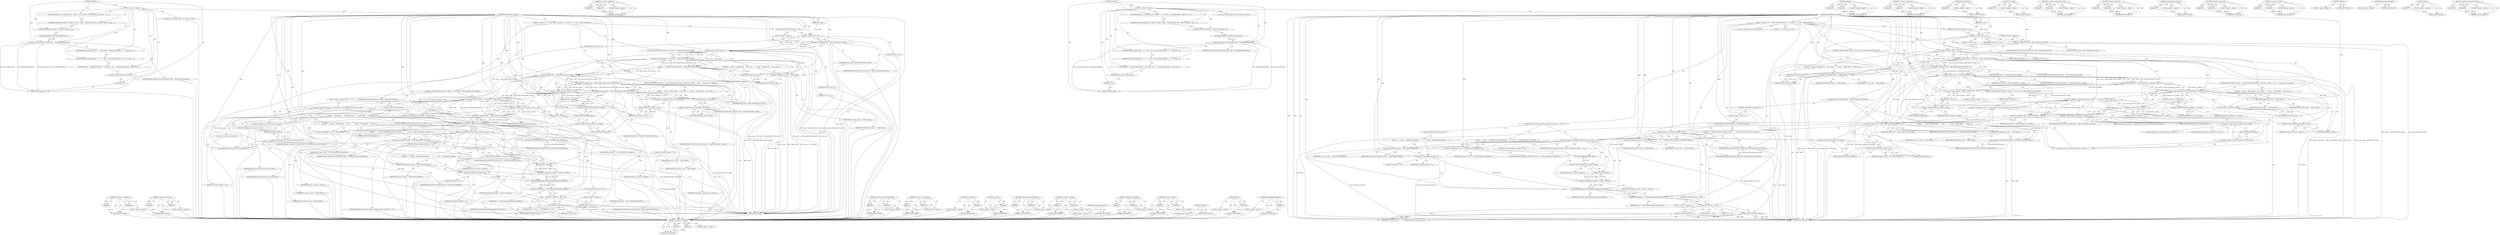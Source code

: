 digraph "&lt;operator&gt;.greaterEqualsThan" {
vulnerable_177 [label=<(METHOD,&lt;operator&gt;.notEquals)>];
vulnerable_178 [label=<(PARAM,p1)>];
vulnerable_179 [label=<(PARAM,p2)>];
vulnerable_180 [label=<(BLOCK,&lt;empty&gt;,&lt;empty&gt;)>];
vulnerable_181 [label=<(METHOD_RETURN,ANY)>];
vulnerable_199 [label=<(METHOD,&lt;operator&gt;.fieldAccess)>];
vulnerable_200 [label=<(PARAM,p1)>];
vulnerable_201 [label=<(PARAM,p2)>];
vulnerable_202 [label=<(BLOCK,&lt;empty&gt;,&lt;empty&gt;)>];
vulnerable_203 [label=<(METHOD_RETURN,ANY)>];
vulnerable_6 [label=<(METHOD,&lt;global&gt;)<SUB>1</SUB>>];
vulnerable_7 [label=<(BLOCK,&lt;empty&gt;,&lt;empty&gt;)<SUB>1</SUB>>];
vulnerable_8 [label=<(METHOD,DoReadHeadersComplete)<SUB>1</SUB>>];
vulnerable_9 [label=<(PARAM,int result)<SUB>1</SUB>>];
vulnerable_10 [label=<(BLOCK,{
  if (result == 0)
    result = ERR_CONNECTIO...,{
  if (result == 0)
    result = ERR_CONNECTIO...)<SUB>1</SUB>>];
vulnerable_11 [label=<(CONTROL_STRUCTURE,IF,if (result == 0))<SUB>2</SUB>>];
vulnerable_12 [label=<(&lt;operator&gt;.equals,result == 0)<SUB>2</SUB>>];
vulnerable_13 [label=<(IDENTIFIER,result,result == 0)<SUB>2</SUB>>];
vulnerable_14 [label=<(LITERAL,0,result == 0)<SUB>2</SUB>>];
vulnerable_15 [label=<(BLOCK,&lt;empty&gt;,&lt;empty&gt;)<SUB>3</SUB>>];
vulnerable_16 [label=<(&lt;operator&gt;.assignment,result = ERR_CONNECTION_CLOSED)<SUB>3</SUB>>];
vulnerable_17 [label=<(IDENTIFIER,result,result = ERR_CONNECTION_CLOSED)<SUB>3</SUB>>];
vulnerable_18 [label=<(IDENTIFIER,ERR_CONNECTION_CLOSED,result = ERR_CONNECTION_CLOSED)<SUB>3</SUB>>];
vulnerable_19 [label=<(CONTROL_STRUCTURE,IF,if (result &lt; 0 &amp;&amp; result != ERR_CONNECTION_CLOSED))<SUB>5</SUB>>];
vulnerable_20 [label=<(&lt;operator&gt;.logicalAnd,result &lt; 0 &amp;&amp; result != ERR_CONNECTION_CLOSED)<SUB>5</SUB>>];
vulnerable_21 [label=<(&lt;operator&gt;.lessThan,result &lt; 0)<SUB>5</SUB>>];
vulnerable_22 [label=<(IDENTIFIER,result,result &lt; 0)<SUB>5</SUB>>];
vulnerable_23 [label=<(LITERAL,0,result &lt; 0)<SUB>5</SUB>>];
vulnerable_24 [label=<(&lt;operator&gt;.notEquals,result != ERR_CONNECTION_CLOSED)<SUB>5</SUB>>];
vulnerable_25 [label=<(IDENTIFIER,result,result != ERR_CONNECTION_CLOSED)<SUB>5</SUB>>];
vulnerable_26 [label=<(IDENTIFIER,ERR_CONNECTION_CLOSED,result != ERR_CONNECTION_CLOSED)<SUB>5</SUB>>];
vulnerable_27 [label=<(BLOCK,{
    io_state_ = STATE_DONE;
    return result...,{
    io_state_ = STATE_DONE;
    return result...)<SUB>5</SUB>>];
vulnerable_28 [label=<(&lt;operator&gt;.assignment,io_state_ = STATE_DONE)<SUB>6</SUB>>];
vulnerable_29 [label=<(IDENTIFIER,io_state_,io_state_ = STATE_DONE)<SUB>6</SUB>>];
vulnerable_30 [label=<(IDENTIFIER,STATE_DONE,io_state_ = STATE_DONE)<SUB>6</SUB>>];
vulnerable_31 [label=<(RETURN,return result;,return result;)<SUB>7</SUB>>];
vulnerable_32 [label=<(IDENTIFIER,result,return result;)<SUB>7</SUB>>];
vulnerable_33 [label=<(CONTROL_STRUCTURE,IF,if (result == ERR_CONNECTION_CLOSED &amp;&amp; read_buf_-&gt;offset() == 0 &amp;&amp;
      connection_-&gt;is_reused()))<SUB>9</SUB>>];
vulnerable_34 [label=<(&lt;operator&gt;.logicalAnd,result == ERR_CONNECTION_CLOSED &amp;&amp; read_buf_-&gt;o...)<SUB>9</SUB>>];
vulnerable_35 [label=<(&lt;operator&gt;.logicalAnd,result == ERR_CONNECTION_CLOSED &amp;&amp; read_buf_-&gt;o...)<SUB>9</SUB>>];
vulnerable_36 [label=<(&lt;operator&gt;.equals,result == ERR_CONNECTION_CLOSED)<SUB>9</SUB>>];
vulnerable_37 [label=<(IDENTIFIER,result,result == ERR_CONNECTION_CLOSED)<SUB>9</SUB>>];
vulnerable_38 [label=<(IDENTIFIER,ERR_CONNECTION_CLOSED,result == ERR_CONNECTION_CLOSED)<SUB>9</SUB>>];
vulnerable_39 [label=<(&lt;operator&gt;.equals,read_buf_-&gt;offset() == 0)<SUB>9</SUB>>];
vulnerable_40 [label=<(offset,read_buf_-&gt;offset())<SUB>9</SUB>>];
vulnerable_41 [label=<(&lt;operator&gt;.indirectFieldAccess,read_buf_-&gt;offset)<SUB>9</SUB>>];
vulnerable_42 [label=<(IDENTIFIER,read_buf_,read_buf_-&gt;offset())<SUB>9</SUB>>];
vulnerable_43 [label=<(FIELD_IDENTIFIER,offset,offset)<SUB>9</SUB>>];
vulnerable_44 [label=<(LITERAL,0,read_buf_-&gt;offset() == 0)<SUB>9</SUB>>];
vulnerable_45 [label=<(is_reused,connection_-&gt;is_reused())<SUB>10</SUB>>];
vulnerable_46 [label=<(&lt;operator&gt;.indirectFieldAccess,connection_-&gt;is_reused)<SUB>10</SUB>>];
vulnerable_47 [label=<(IDENTIFIER,connection_,connection_-&gt;is_reused())<SUB>10</SUB>>];
vulnerable_48 [label=<(FIELD_IDENTIFIER,is_reused,is_reused)<SUB>10</SUB>>];
vulnerable_49 [label=<(BLOCK,{
    io_state_ = STATE_DONE;
    return result...,{
    io_state_ = STATE_DONE;
    return result...)<SUB>10</SUB>>];
vulnerable_50 [label=<(&lt;operator&gt;.assignment,io_state_ = STATE_DONE)<SUB>11</SUB>>];
vulnerable_51 [label=<(IDENTIFIER,io_state_,io_state_ = STATE_DONE)<SUB>11</SUB>>];
vulnerable_52 [label=<(IDENTIFIER,STATE_DONE,io_state_ = STATE_DONE)<SUB>11</SUB>>];
vulnerable_53 [label=<(RETURN,return result;,return result;)<SUB>12</SUB>>];
vulnerable_54 [label=<(IDENTIFIER,result,return result;)<SUB>12</SUB>>];
vulnerable_55 [label=<(CONTROL_STRUCTURE,IF,if (read_buf_-&gt;offset() == 0 &amp;&amp; result != ERR_CONNECTION_CLOSED))<SUB>15</SUB>>];
vulnerable_56 [label=<(&lt;operator&gt;.logicalAnd,read_buf_-&gt;offset() == 0 &amp;&amp; result != ERR_CONNE...)<SUB>15</SUB>>];
vulnerable_57 [label=<(&lt;operator&gt;.equals,read_buf_-&gt;offset() == 0)<SUB>15</SUB>>];
vulnerable_58 [label=<(offset,read_buf_-&gt;offset())<SUB>15</SUB>>];
vulnerable_59 [label=<(&lt;operator&gt;.indirectFieldAccess,read_buf_-&gt;offset)<SUB>15</SUB>>];
vulnerable_60 [label=<(IDENTIFIER,read_buf_,read_buf_-&gt;offset())<SUB>15</SUB>>];
vulnerable_61 [label=<(FIELD_IDENTIFIER,offset,offset)<SUB>15</SUB>>];
vulnerable_62 [label=<(LITERAL,0,read_buf_-&gt;offset() == 0)<SUB>15</SUB>>];
vulnerable_63 [label=<(&lt;operator&gt;.notEquals,result != ERR_CONNECTION_CLOSED)<SUB>15</SUB>>];
vulnerable_64 [label=<(IDENTIFIER,result,result != ERR_CONNECTION_CLOSED)<SUB>15</SUB>>];
vulnerable_65 [label=<(IDENTIFIER,ERR_CONNECTION_CLOSED,result != ERR_CONNECTION_CLOSED)<SUB>15</SUB>>];
vulnerable_66 [label=<(BLOCK,&lt;empty&gt;,&lt;empty&gt;)<SUB>16</SUB>>];
vulnerable_67 [label="<(&lt;operator&gt;.assignment,response_-&gt;response_time = base::Time::Now())<SUB>16</SUB>>"];
vulnerable_68 [label=<(&lt;operator&gt;.indirectFieldAccess,response_-&gt;response_time)<SUB>16</SUB>>];
vulnerable_69 [label="<(IDENTIFIER,response_,response_-&gt;response_time = base::Time::Now())<SUB>16</SUB>>"];
vulnerable_70 [label=<(FIELD_IDENTIFIER,response_time,response_time)<SUB>16</SUB>>];
vulnerable_71 [label="<(base.Time.Now,base::Time::Now())<SUB>16</SUB>>"];
vulnerable_72 [label="<(&lt;operator&gt;.fieldAccess,base::Time::Now)<SUB>16</SUB>>"];
vulnerable_73 [label="<(&lt;operator&gt;.fieldAccess,base::Time)<SUB>16</SUB>>"];
vulnerable_74 [label="<(IDENTIFIER,base,base::Time::Now())<SUB>16</SUB>>"];
vulnerable_75 [label="<(IDENTIFIER,Time,base::Time::Now())<SUB>16</SUB>>"];
vulnerable_76 [label=<(FIELD_IDENTIFIER,Now,Now)<SUB>16</SUB>>];
vulnerable_77 [label=<(CONTROL_STRUCTURE,IF,if (result == ERR_CONNECTION_CLOSED))<SUB>18</SUB>>];
vulnerable_78 [label=<(&lt;operator&gt;.equals,result == ERR_CONNECTION_CLOSED)<SUB>18</SUB>>];
vulnerable_79 [label=<(IDENTIFIER,result,result == ERR_CONNECTION_CLOSED)<SUB>18</SUB>>];
vulnerable_80 [label=<(IDENTIFIER,ERR_CONNECTION_CLOSED,result == ERR_CONNECTION_CLOSED)<SUB>18</SUB>>];
vulnerable_81 [label=<(BLOCK,{
       io_state_ = STATE_DONE;
       return ...,{
       io_state_ = STATE_DONE;
       return ...)<SUB>18</SUB>>];
vulnerable_82 [label=<(&lt;operator&gt;.assignment,io_state_ = STATE_DONE)<SUB>19</SUB>>];
vulnerable_83 [label=<(IDENTIFIER,io_state_,io_state_ = STATE_DONE)<SUB>19</SUB>>];
vulnerable_84 [label=<(IDENTIFIER,STATE_DONE,io_state_ = STATE_DONE)<SUB>19</SUB>>];
vulnerable_85 [label=<(RETURN,return ERR_EMPTY_RESPONSE;,return ERR_EMPTY_RESPONSE;)<SUB>20</SUB>>];
vulnerable_86 [label=<(IDENTIFIER,ERR_EMPTY_RESPONSE,return ERR_EMPTY_RESPONSE;)<SUB>20</SUB>>];
vulnerable_87 [label=<(CONTROL_STRUCTURE,ELSE,else)<SUB>21</SUB>>];
vulnerable_88 [label=<(BLOCK,{
      int end_offset;
      if (response_head...,{
      int end_offset;
      if (response_head...)<SUB>21</SUB>>];
vulnerable_89 [label="<(LOCAL,int end_offset: int)<SUB>22</SUB>>"];
vulnerable_90 [label=<(CONTROL_STRUCTURE,IF,if (response_header_start_offset_ &gt;= 0))<SUB>23</SUB>>];
vulnerable_91 [label=<(&lt;operator&gt;.greaterEqualsThan,response_header_start_offset_ &gt;= 0)<SUB>23</SUB>>];
vulnerable_92 [label=<(IDENTIFIER,response_header_start_offset_,response_header_start_offset_ &gt;= 0)<SUB>23</SUB>>];
vulnerable_93 [label=<(LITERAL,0,response_header_start_offset_ &gt;= 0)<SUB>23</SUB>>];
vulnerable_94 [label=<(BLOCK,{
        io_state_ = STATE_READ_BODY_COMPLETE;...,{
        io_state_ = STATE_READ_BODY_COMPLETE;...)<SUB>23</SUB>>];
vulnerable_95 [label=<(&lt;operator&gt;.assignment,io_state_ = STATE_READ_BODY_COMPLETE)<SUB>24</SUB>>];
vulnerable_96 [label=<(IDENTIFIER,io_state_,io_state_ = STATE_READ_BODY_COMPLETE)<SUB>24</SUB>>];
vulnerable_97 [label=<(IDENTIFIER,STATE_READ_BODY_COMPLETE,io_state_ = STATE_READ_BODY_COMPLETE)<SUB>24</SUB>>];
vulnerable_98 [label=<(&lt;operator&gt;.assignment,end_offset = read_buf_-&gt;offset())<SUB>25</SUB>>];
vulnerable_99 [label=<(IDENTIFIER,end_offset,end_offset = read_buf_-&gt;offset())<SUB>25</SUB>>];
vulnerable_100 [label=<(offset,read_buf_-&gt;offset())<SUB>25</SUB>>];
vulnerable_101 [label=<(&lt;operator&gt;.indirectFieldAccess,read_buf_-&gt;offset)<SUB>25</SUB>>];
vulnerable_102 [label=<(IDENTIFIER,read_buf_,read_buf_-&gt;offset())<SUB>25</SUB>>];
vulnerable_103 [label=<(FIELD_IDENTIFIER,offset,offset)<SUB>25</SUB>>];
vulnerable_104 [label=<(CONTROL_STRUCTURE,ELSE,else)<SUB>26</SUB>>];
vulnerable_105 [label=<(BLOCK,{
        io_state_ = STATE_BODY_PENDING;
     ...,{
        io_state_ = STATE_BODY_PENDING;
     ...)<SUB>26</SUB>>];
vulnerable_106 [label=<(&lt;operator&gt;.assignment,io_state_ = STATE_BODY_PENDING)<SUB>27</SUB>>];
vulnerable_107 [label=<(IDENTIFIER,io_state_,io_state_ = STATE_BODY_PENDING)<SUB>27</SUB>>];
vulnerable_108 [label=<(IDENTIFIER,STATE_BODY_PENDING,io_state_ = STATE_BODY_PENDING)<SUB>27</SUB>>];
vulnerable_109 [label=<(&lt;operator&gt;.assignment,end_offset = 0)<SUB>28</SUB>>];
vulnerable_110 [label=<(IDENTIFIER,end_offset,end_offset = 0)<SUB>28</SUB>>];
vulnerable_111 [label=<(LITERAL,0,end_offset = 0)<SUB>28</SUB>>];
vulnerable_112 [label="<(LOCAL,int rv: int)<SUB>30</SUB>>"];
vulnerable_113 [label=<(&lt;operator&gt;.assignment,rv = DoParseResponseHeaders(end_offset))<SUB>30</SUB>>];
vulnerable_114 [label=<(IDENTIFIER,rv,rv = DoParseResponseHeaders(end_offset))<SUB>30</SUB>>];
vulnerable_115 [label=<(DoParseResponseHeaders,DoParseResponseHeaders(end_offset))<SUB>30</SUB>>];
vulnerable_116 [label=<(IDENTIFIER,end_offset,DoParseResponseHeaders(end_offset))<SUB>30</SUB>>];
vulnerable_117 [label=<(CONTROL_STRUCTURE,IF,if (rv &lt; 0))<SUB>31</SUB>>];
vulnerable_118 [label=<(&lt;operator&gt;.lessThan,rv &lt; 0)<SUB>31</SUB>>];
vulnerable_119 [label=<(IDENTIFIER,rv,rv &lt; 0)<SUB>31</SUB>>];
vulnerable_120 [label=<(LITERAL,0,rv &lt; 0)<SUB>31</SUB>>];
vulnerable_121 [label=<(BLOCK,&lt;empty&gt;,&lt;empty&gt;)<SUB>32</SUB>>];
vulnerable_122 [label=<(RETURN,return rv;,return rv;)<SUB>32</SUB>>];
vulnerable_123 [label=<(IDENTIFIER,rv,return rv;)<SUB>32</SUB>>];
vulnerable_124 [label=<(RETURN,return result;,return result;)<SUB>33</SUB>>];
vulnerable_125 [label=<(IDENTIFIER,result,return result;)<SUB>33</SUB>>];
vulnerable_126 [label=<(METHOD_RETURN,int)<SUB>1</SUB>>];
vulnerable_128 [label=<(UNKNOWN,read_buf_-&gt;set_offset(read_buf_-&gt;offset() + res...,read_buf_-&gt;set_offset(read_buf_-&gt;offset() + res...)<SUB>37</SUB>>];
vulnerable_129 [label=<(UNKNOWN,DCHECK_LE(read_buf_-&gt;offset(), read_buf_-&gt;capac...,DCHECK_LE(read_buf_-&gt;offset(), read_buf_-&gt;capac...)<SUB>38</SUB>>];
vulnerable_130 [label=<(UNKNOWN,DCHECK_GE(result,  0);,DCHECK_GE(result,  0);)<SUB>39</SUB>>];
vulnerable_131 [label="<(LOCAL,int end_of_header_offset: int)<SUB>41</SUB>>"];
vulnerable_132 [label=<(&lt;operator&gt;.assignment,end_of_header_offset = ParseResponseHeaders())<SUB>41</SUB>>];
vulnerable_133 [label=<(IDENTIFIER,end_of_header_offset,end_of_header_offset = ParseResponseHeaders())<SUB>41</SUB>>];
vulnerable_134 [label=<(ParseResponseHeaders,ParseResponseHeaders())<SUB>41</SUB>>];
vulnerable_135 [label=<(UNKNOWN,if (end_of_header_offset &lt; -1)
    return end_o...,if (end_of_header_offset &lt; -1)
    return end_o...)<SUB>43</SUB>>];
vulnerable_136 [label=<(UNKNOWN,if (end_of_header_offset == -1) {
    io_state_...,if (end_of_header_offset == -1) {
    io_state_...)<SUB>46</SUB>>];
vulnerable_137 [label=<(UNKNOWN,else {
    read_buf_unused_offset_ = end_of_hea...,else {
    read_buf_unused_offset_ = end_of_hea...)<SUB>52</SUB>>];
vulnerable_138 [label=<(UNKNOWN,return result;,return result;)<SUB>76</SUB>>];
vulnerable_139 [label=<(UNKNOWN,},})<SUB>77</SUB>>];
vulnerable_140 [label=<(METHOD_RETURN,ANY)<SUB>1</SUB>>];
vulnerable_204 [label=<(METHOD,&lt;operator&gt;.greaterEqualsThan)>];
vulnerable_205 [label=<(PARAM,p1)>];
vulnerable_206 [label=<(PARAM,p2)>];
vulnerable_207 [label=<(BLOCK,&lt;empty&gt;,&lt;empty&gt;)>];
vulnerable_208 [label=<(METHOD_RETURN,ANY)>];
vulnerable_162 [label=<(METHOD,&lt;operator&gt;.assignment)>];
vulnerable_163 [label=<(PARAM,p1)>];
vulnerable_164 [label=<(PARAM,p2)>];
vulnerable_165 [label=<(BLOCK,&lt;empty&gt;,&lt;empty&gt;)>];
vulnerable_166 [label=<(METHOD_RETURN,ANY)>];
vulnerable_195 [label=<(METHOD,base.Time.Now)>];
vulnerable_196 [label=<(PARAM,p1)>];
vulnerable_197 [label=<(BLOCK,&lt;empty&gt;,&lt;empty&gt;)>];
vulnerable_198 [label=<(METHOD_RETURN,ANY)>];
vulnerable_191 [label=<(METHOD,is_reused)>];
vulnerable_192 [label=<(PARAM,p1)>];
vulnerable_193 [label=<(BLOCK,&lt;empty&gt;,&lt;empty&gt;)>];
vulnerable_194 [label=<(METHOD_RETURN,ANY)>];
vulnerable_186 [label=<(METHOD,&lt;operator&gt;.indirectFieldAccess)>];
vulnerable_187 [label=<(PARAM,p1)>];
vulnerable_188 [label=<(PARAM,p2)>];
vulnerable_189 [label=<(BLOCK,&lt;empty&gt;,&lt;empty&gt;)>];
vulnerable_190 [label=<(METHOD_RETURN,ANY)>];
vulnerable_172 [label=<(METHOD,&lt;operator&gt;.lessThan)>];
vulnerable_173 [label=<(PARAM,p1)>];
vulnerable_174 [label=<(PARAM,p2)>];
vulnerable_175 [label=<(BLOCK,&lt;empty&gt;,&lt;empty&gt;)>];
vulnerable_176 [label=<(METHOD_RETURN,ANY)>];
vulnerable_213 [label=<(METHOD,ParseResponseHeaders)>];
vulnerable_214 [label=<(BLOCK,&lt;empty&gt;,&lt;empty&gt;)>];
vulnerable_215 [label=<(METHOD_RETURN,ANY)>];
vulnerable_167 [label=<(METHOD,&lt;operator&gt;.logicalAnd)>];
vulnerable_168 [label=<(PARAM,p1)>];
vulnerable_169 [label=<(PARAM,p2)>];
vulnerable_170 [label=<(BLOCK,&lt;empty&gt;,&lt;empty&gt;)>];
vulnerable_171 [label=<(METHOD_RETURN,ANY)>];
vulnerable_157 [label=<(METHOD,&lt;operator&gt;.equals)>];
vulnerable_158 [label=<(PARAM,p1)>];
vulnerable_159 [label=<(PARAM,p2)>];
vulnerable_160 [label=<(BLOCK,&lt;empty&gt;,&lt;empty&gt;)>];
vulnerable_161 [label=<(METHOD_RETURN,ANY)>];
vulnerable_151 [label=<(METHOD,&lt;global&gt;)<SUB>1</SUB>>];
vulnerable_152 [label=<(BLOCK,&lt;empty&gt;,&lt;empty&gt;)>];
vulnerable_153 [label=<(METHOD_RETURN,ANY)>];
vulnerable_182 [label=<(METHOD,offset)>];
vulnerable_183 [label=<(PARAM,p1)>];
vulnerable_184 [label=<(BLOCK,&lt;empty&gt;,&lt;empty&gt;)>];
vulnerable_185 [label=<(METHOD_RETURN,ANY)>];
vulnerable_209 [label=<(METHOD,DoParseResponseHeaders)>];
vulnerable_210 [label=<(PARAM,p1)>];
vulnerable_211 [label=<(BLOCK,&lt;empty&gt;,&lt;empty&gt;)>];
vulnerable_212 [label=<(METHOD_RETURN,ANY)>];
fixed_193 [label=<(METHOD,&lt;operator&gt;.notEquals)>];
fixed_194 [label=<(PARAM,p1)>];
fixed_195 [label=<(PARAM,p2)>];
fixed_196 [label=<(BLOCK,&lt;empty&gt;,&lt;empty&gt;)>];
fixed_197 [label=<(METHOD_RETURN,ANY)>];
fixed_215 [label=<(METHOD,&lt;operator&gt;.fieldAccess)>];
fixed_216 [label=<(PARAM,p1)>];
fixed_217 [label=<(PARAM,p2)>];
fixed_218 [label=<(BLOCK,&lt;empty&gt;,&lt;empty&gt;)>];
fixed_219 [label=<(METHOD_RETURN,ANY)>];
fixed_6 [label=<(METHOD,&lt;global&gt;)<SUB>1</SUB>>];
fixed_7 [label=<(BLOCK,&lt;empty&gt;,&lt;empty&gt;)<SUB>1</SUB>>];
fixed_8 [label=<(METHOD,DoReadHeadersComplete)<SUB>1</SUB>>];
fixed_9 [label=<(PARAM,int result)<SUB>1</SUB>>];
fixed_10 [label=<(BLOCK,{
  if (result == 0)
    result = ERR_CONNECTIO...,{
  if (result == 0)
    result = ERR_CONNECTIO...)<SUB>1</SUB>>];
fixed_11 [label=<(CONTROL_STRUCTURE,IF,if (result == 0))<SUB>2</SUB>>];
fixed_12 [label=<(&lt;operator&gt;.equals,result == 0)<SUB>2</SUB>>];
fixed_13 [label=<(IDENTIFIER,result,result == 0)<SUB>2</SUB>>];
fixed_14 [label=<(LITERAL,0,result == 0)<SUB>2</SUB>>];
fixed_15 [label=<(BLOCK,&lt;empty&gt;,&lt;empty&gt;)<SUB>3</SUB>>];
fixed_16 [label=<(&lt;operator&gt;.assignment,result = ERR_CONNECTION_CLOSED)<SUB>3</SUB>>];
fixed_17 [label=<(IDENTIFIER,result,result = ERR_CONNECTION_CLOSED)<SUB>3</SUB>>];
fixed_18 [label=<(IDENTIFIER,ERR_CONNECTION_CLOSED,result = ERR_CONNECTION_CLOSED)<SUB>3</SUB>>];
fixed_19 [label=<(CONTROL_STRUCTURE,IF,if (result &lt; 0 &amp;&amp; result != ERR_CONNECTION_CLOSED))<SUB>5</SUB>>];
fixed_20 [label=<(&lt;operator&gt;.logicalAnd,result &lt; 0 &amp;&amp; result != ERR_CONNECTION_CLOSED)<SUB>5</SUB>>];
fixed_21 [label=<(&lt;operator&gt;.lessThan,result &lt; 0)<SUB>5</SUB>>];
fixed_22 [label=<(IDENTIFIER,result,result &lt; 0)<SUB>5</SUB>>];
fixed_23 [label=<(LITERAL,0,result &lt; 0)<SUB>5</SUB>>];
fixed_24 [label=<(&lt;operator&gt;.notEquals,result != ERR_CONNECTION_CLOSED)<SUB>5</SUB>>];
fixed_25 [label=<(IDENTIFIER,result,result != ERR_CONNECTION_CLOSED)<SUB>5</SUB>>];
fixed_26 [label=<(IDENTIFIER,ERR_CONNECTION_CLOSED,result != ERR_CONNECTION_CLOSED)<SUB>5</SUB>>];
fixed_27 [label=<(BLOCK,{
    io_state_ = STATE_DONE;
    return result...,{
    io_state_ = STATE_DONE;
    return result...)<SUB>5</SUB>>];
fixed_28 [label=<(&lt;operator&gt;.assignment,io_state_ = STATE_DONE)<SUB>6</SUB>>];
fixed_29 [label=<(IDENTIFIER,io_state_,io_state_ = STATE_DONE)<SUB>6</SUB>>];
fixed_30 [label=<(IDENTIFIER,STATE_DONE,io_state_ = STATE_DONE)<SUB>6</SUB>>];
fixed_31 [label=<(RETURN,return result;,return result;)<SUB>7</SUB>>];
fixed_32 [label=<(IDENTIFIER,result,return result;)<SUB>7</SUB>>];
fixed_33 [label=<(CONTROL_STRUCTURE,IF,if (result == ERR_CONNECTION_CLOSED &amp;&amp; read_buf_-&gt;offset() == 0 &amp;&amp;
      connection_-&gt;is_reused()))<SUB>9</SUB>>];
fixed_34 [label=<(&lt;operator&gt;.logicalAnd,result == ERR_CONNECTION_CLOSED &amp;&amp; read_buf_-&gt;o...)<SUB>9</SUB>>];
fixed_35 [label=<(&lt;operator&gt;.logicalAnd,result == ERR_CONNECTION_CLOSED &amp;&amp; read_buf_-&gt;o...)<SUB>9</SUB>>];
fixed_36 [label=<(&lt;operator&gt;.equals,result == ERR_CONNECTION_CLOSED)<SUB>9</SUB>>];
fixed_37 [label=<(IDENTIFIER,result,result == ERR_CONNECTION_CLOSED)<SUB>9</SUB>>];
fixed_38 [label=<(IDENTIFIER,ERR_CONNECTION_CLOSED,result == ERR_CONNECTION_CLOSED)<SUB>9</SUB>>];
fixed_39 [label=<(&lt;operator&gt;.equals,read_buf_-&gt;offset() == 0)<SUB>9</SUB>>];
fixed_40 [label=<(offset,read_buf_-&gt;offset())<SUB>9</SUB>>];
fixed_41 [label=<(&lt;operator&gt;.indirectFieldAccess,read_buf_-&gt;offset)<SUB>9</SUB>>];
fixed_42 [label=<(IDENTIFIER,read_buf_,read_buf_-&gt;offset())<SUB>9</SUB>>];
fixed_43 [label=<(FIELD_IDENTIFIER,offset,offset)<SUB>9</SUB>>];
fixed_44 [label=<(LITERAL,0,read_buf_-&gt;offset() == 0)<SUB>9</SUB>>];
fixed_45 [label=<(is_reused,connection_-&gt;is_reused())<SUB>10</SUB>>];
fixed_46 [label=<(&lt;operator&gt;.indirectFieldAccess,connection_-&gt;is_reused)<SUB>10</SUB>>];
fixed_47 [label=<(IDENTIFIER,connection_,connection_-&gt;is_reused())<SUB>10</SUB>>];
fixed_48 [label=<(FIELD_IDENTIFIER,is_reused,is_reused)<SUB>10</SUB>>];
fixed_49 [label=<(BLOCK,{
    io_state_ = STATE_DONE;
    return result...,{
    io_state_ = STATE_DONE;
    return result...)<SUB>10</SUB>>];
fixed_50 [label=<(&lt;operator&gt;.assignment,io_state_ = STATE_DONE)<SUB>11</SUB>>];
fixed_51 [label=<(IDENTIFIER,io_state_,io_state_ = STATE_DONE)<SUB>11</SUB>>];
fixed_52 [label=<(IDENTIFIER,STATE_DONE,io_state_ = STATE_DONE)<SUB>11</SUB>>];
fixed_53 [label=<(RETURN,return result;,return result;)<SUB>12</SUB>>];
fixed_54 [label=<(IDENTIFIER,result,return result;)<SUB>12</SUB>>];
fixed_55 [label=<(CONTROL_STRUCTURE,IF,if (read_buf_-&gt;offset() == 0 &amp;&amp; result != ERR_CONNECTION_CLOSED))<SUB>15</SUB>>];
fixed_56 [label=<(&lt;operator&gt;.logicalAnd,read_buf_-&gt;offset() == 0 &amp;&amp; result != ERR_CONNE...)<SUB>15</SUB>>];
fixed_57 [label=<(&lt;operator&gt;.equals,read_buf_-&gt;offset() == 0)<SUB>15</SUB>>];
fixed_58 [label=<(offset,read_buf_-&gt;offset())<SUB>15</SUB>>];
fixed_59 [label=<(&lt;operator&gt;.indirectFieldAccess,read_buf_-&gt;offset)<SUB>15</SUB>>];
fixed_60 [label=<(IDENTIFIER,read_buf_,read_buf_-&gt;offset())<SUB>15</SUB>>];
fixed_61 [label=<(FIELD_IDENTIFIER,offset,offset)<SUB>15</SUB>>];
fixed_62 [label=<(LITERAL,0,read_buf_-&gt;offset() == 0)<SUB>15</SUB>>];
fixed_63 [label=<(&lt;operator&gt;.notEquals,result != ERR_CONNECTION_CLOSED)<SUB>15</SUB>>];
fixed_64 [label=<(IDENTIFIER,result,result != ERR_CONNECTION_CLOSED)<SUB>15</SUB>>];
fixed_65 [label=<(IDENTIFIER,ERR_CONNECTION_CLOSED,result != ERR_CONNECTION_CLOSED)<SUB>15</SUB>>];
fixed_66 [label=<(BLOCK,&lt;empty&gt;,&lt;empty&gt;)<SUB>16</SUB>>];
fixed_67 [label="<(&lt;operator&gt;.assignment,response_-&gt;response_time = base::Time::Now())<SUB>16</SUB>>"];
fixed_68 [label=<(&lt;operator&gt;.indirectFieldAccess,response_-&gt;response_time)<SUB>16</SUB>>];
fixed_69 [label="<(IDENTIFIER,response_,response_-&gt;response_time = base::Time::Now())<SUB>16</SUB>>"];
fixed_70 [label=<(FIELD_IDENTIFIER,response_time,response_time)<SUB>16</SUB>>];
fixed_71 [label="<(base.Time.Now,base::Time::Now())<SUB>16</SUB>>"];
fixed_72 [label="<(&lt;operator&gt;.fieldAccess,base::Time::Now)<SUB>16</SUB>>"];
fixed_73 [label="<(&lt;operator&gt;.fieldAccess,base::Time)<SUB>16</SUB>>"];
fixed_74 [label="<(IDENTIFIER,base,base::Time::Now())<SUB>16</SUB>>"];
fixed_75 [label="<(IDENTIFIER,Time,base::Time::Now())<SUB>16</SUB>>"];
fixed_76 [label=<(FIELD_IDENTIFIER,Now,Now)<SUB>16</SUB>>];
fixed_77 [label=<(CONTROL_STRUCTURE,IF,if (result == ERR_CONNECTION_CLOSED))<SUB>18</SUB>>];
fixed_78 [label=<(&lt;operator&gt;.equals,result == ERR_CONNECTION_CLOSED)<SUB>18</SUB>>];
fixed_79 [label=<(IDENTIFIER,result,result == ERR_CONNECTION_CLOSED)<SUB>18</SUB>>];
fixed_80 [label=<(IDENTIFIER,ERR_CONNECTION_CLOSED,result == ERR_CONNECTION_CLOSED)<SUB>18</SUB>>];
fixed_81 [label=<(BLOCK,{
       io_state_ = STATE_DONE;
       return ...,{
       io_state_ = STATE_DONE;
       return ...)<SUB>18</SUB>>];
fixed_82 [label=<(&lt;operator&gt;.assignment,io_state_ = STATE_DONE)<SUB>19</SUB>>];
fixed_83 [label=<(IDENTIFIER,io_state_,io_state_ = STATE_DONE)<SUB>19</SUB>>];
fixed_84 [label=<(IDENTIFIER,STATE_DONE,io_state_ = STATE_DONE)<SUB>19</SUB>>];
fixed_85 [label=<(RETURN,return ERR_EMPTY_RESPONSE;,return ERR_EMPTY_RESPONSE;)<SUB>20</SUB>>];
fixed_86 [label=<(IDENTIFIER,ERR_EMPTY_RESPONSE,return ERR_EMPTY_RESPONSE;)<SUB>20</SUB>>];
fixed_87 [label=<(CONTROL_STRUCTURE,ELSE,else)<SUB>21</SUB>>];
fixed_88 [label=<(BLOCK,&lt;empty&gt;,&lt;empty&gt;)<SUB>21</SUB>>];
fixed_89 [label=<(CONTROL_STRUCTURE,IF,if (request_-&gt;url.SchemeIs(&quot;https&quot;)))<SUB>21</SUB>>];
fixed_90 [label=<(SchemeIs,request_-&gt;url.SchemeIs(&quot;https&quot;))<SUB>21</SUB>>];
fixed_91 [label=<(&lt;operator&gt;.fieldAccess,request_-&gt;url.SchemeIs)<SUB>21</SUB>>];
fixed_92 [label=<(&lt;operator&gt;.indirectFieldAccess,request_-&gt;url)<SUB>21</SUB>>];
fixed_93 [label=<(IDENTIFIER,request_,request_-&gt;url.SchemeIs(&quot;https&quot;))<SUB>21</SUB>>];
fixed_94 [label=<(FIELD_IDENTIFIER,url,url)<SUB>21</SUB>>];
fixed_95 [label=<(FIELD_IDENTIFIER,SchemeIs,SchemeIs)<SUB>21</SUB>>];
fixed_96 [label=<(LITERAL,&quot;https&quot;,request_-&gt;url.SchemeIs(&quot;https&quot;))<SUB>21</SUB>>];
fixed_97 [label=<(BLOCK,{
      // The connection was closed in the mid...,{
      // The connection was closed in the mid...)<SUB>21</SUB>>];
fixed_98 [label=<(&lt;operator&gt;.assignment,io_state_ = STATE_DONE)<SUB>25</SUB>>];
fixed_99 [label=<(IDENTIFIER,io_state_,io_state_ = STATE_DONE)<SUB>25</SUB>>];
fixed_100 [label=<(IDENTIFIER,STATE_DONE,io_state_ = STATE_DONE)<SUB>25</SUB>>];
fixed_101 [label=<(RETURN,return ERR_HEADERS_TRUNCATED;,return ERR_HEADERS_TRUNCATED;)<SUB>26</SUB>>];
fixed_102 [label=<(IDENTIFIER,ERR_HEADERS_TRUNCATED,return ERR_HEADERS_TRUNCATED;)<SUB>26</SUB>>];
fixed_103 [label="<(LOCAL,int end_offset: int)<SUB>29</SUB>>"];
fixed_104 [label=<(CONTROL_STRUCTURE,IF,if (response_header_start_offset_ &gt;= 0))<SUB>30</SUB>>];
fixed_105 [label=<(&lt;operator&gt;.greaterEqualsThan,response_header_start_offset_ &gt;= 0)<SUB>30</SUB>>];
fixed_106 [label=<(IDENTIFIER,response_header_start_offset_,response_header_start_offset_ &gt;= 0)<SUB>30</SUB>>];
fixed_107 [label=<(LITERAL,0,response_header_start_offset_ &gt;= 0)<SUB>30</SUB>>];
fixed_108 [label=<(BLOCK,{
      io_state_ = STATE_READ_BODY_COMPLETE;
 ...,{
      io_state_ = STATE_READ_BODY_COMPLETE;
 ...)<SUB>30</SUB>>];
fixed_109 [label=<(&lt;operator&gt;.assignment,io_state_ = STATE_READ_BODY_COMPLETE)<SUB>31</SUB>>];
fixed_110 [label=<(IDENTIFIER,io_state_,io_state_ = STATE_READ_BODY_COMPLETE)<SUB>31</SUB>>];
fixed_111 [label=<(IDENTIFIER,STATE_READ_BODY_COMPLETE,io_state_ = STATE_READ_BODY_COMPLETE)<SUB>31</SUB>>];
fixed_112 [label=<(&lt;operator&gt;.assignment,end_offset = read_buf_-&gt;offset())<SUB>32</SUB>>];
fixed_113 [label=<(IDENTIFIER,end_offset,end_offset = read_buf_-&gt;offset())<SUB>32</SUB>>];
fixed_114 [label=<(offset,read_buf_-&gt;offset())<SUB>32</SUB>>];
fixed_115 [label=<(&lt;operator&gt;.indirectFieldAccess,read_buf_-&gt;offset)<SUB>32</SUB>>];
fixed_116 [label=<(IDENTIFIER,read_buf_,read_buf_-&gt;offset())<SUB>32</SUB>>];
fixed_117 [label=<(FIELD_IDENTIFIER,offset,offset)<SUB>32</SUB>>];
fixed_118 [label=<(CONTROL_STRUCTURE,ELSE,else)<SUB>33</SUB>>];
fixed_119 [label=<(BLOCK,{
      io_state_ = STATE_BODY_PENDING;
      e...,{
      io_state_ = STATE_BODY_PENDING;
      e...)<SUB>33</SUB>>];
fixed_120 [label=<(&lt;operator&gt;.assignment,io_state_ = STATE_BODY_PENDING)<SUB>34</SUB>>];
fixed_121 [label=<(IDENTIFIER,io_state_,io_state_ = STATE_BODY_PENDING)<SUB>34</SUB>>];
fixed_122 [label=<(IDENTIFIER,STATE_BODY_PENDING,io_state_ = STATE_BODY_PENDING)<SUB>34</SUB>>];
fixed_123 [label=<(&lt;operator&gt;.assignment,end_offset = 0)<SUB>35</SUB>>];
fixed_124 [label=<(IDENTIFIER,end_offset,end_offset = 0)<SUB>35</SUB>>];
fixed_125 [label=<(LITERAL,0,end_offset = 0)<SUB>35</SUB>>];
fixed_126 [label="<(LOCAL,int rv: int)<SUB>37</SUB>>"];
fixed_127 [label=<(&lt;operator&gt;.assignment,rv = DoParseResponseHeaders(end_offset))<SUB>37</SUB>>];
fixed_128 [label=<(IDENTIFIER,rv,rv = DoParseResponseHeaders(end_offset))<SUB>37</SUB>>];
fixed_129 [label=<(DoParseResponseHeaders,DoParseResponseHeaders(end_offset))<SUB>37</SUB>>];
fixed_130 [label=<(IDENTIFIER,end_offset,DoParseResponseHeaders(end_offset))<SUB>37</SUB>>];
fixed_131 [label=<(CONTROL_STRUCTURE,IF,if (rv &lt; 0))<SUB>38</SUB>>];
fixed_132 [label=<(&lt;operator&gt;.lessThan,rv &lt; 0)<SUB>38</SUB>>];
fixed_133 [label=<(IDENTIFIER,rv,rv &lt; 0)<SUB>38</SUB>>];
fixed_134 [label=<(LITERAL,0,rv &lt; 0)<SUB>38</SUB>>];
fixed_135 [label=<(BLOCK,&lt;empty&gt;,&lt;empty&gt;)<SUB>39</SUB>>];
fixed_136 [label=<(RETURN,return rv;,return rv;)<SUB>39</SUB>>];
fixed_137 [label=<(IDENTIFIER,rv,return rv;)<SUB>39</SUB>>];
fixed_138 [label=<(RETURN,return result;,return result;)<SUB>40</SUB>>];
fixed_139 [label=<(IDENTIFIER,result,return result;)<SUB>40</SUB>>];
fixed_140 [label=<(METHOD_RETURN,int)<SUB>1</SUB>>];
fixed_142 [label=<(UNKNOWN,read_buf_-&gt;set_offset(read_buf_-&gt;offset() + res...,read_buf_-&gt;set_offset(read_buf_-&gt;offset() + res...)<SUB>43</SUB>>];
fixed_143 [label=<(UNKNOWN,DCHECK_LE(read_buf_-&gt;offset(), read_buf_-&gt;capac...,DCHECK_LE(read_buf_-&gt;offset(), read_buf_-&gt;capac...)<SUB>44</SUB>>];
fixed_144 [label=<(UNKNOWN,DCHECK_GE(result,  0);,DCHECK_GE(result,  0);)<SUB>45</SUB>>];
fixed_145 [label="<(LOCAL,int end_of_header_offset: int)<SUB>47</SUB>>"];
fixed_146 [label=<(&lt;operator&gt;.assignment,end_of_header_offset = ParseResponseHeaders())<SUB>47</SUB>>];
fixed_147 [label=<(IDENTIFIER,end_of_header_offset,end_of_header_offset = ParseResponseHeaders())<SUB>47</SUB>>];
fixed_148 [label=<(ParseResponseHeaders,ParseResponseHeaders())<SUB>47</SUB>>];
fixed_149 [label=<(UNKNOWN,if (end_of_header_offset &lt; -1)
    return end_o...,if (end_of_header_offset &lt; -1)
    return end_o...)<SUB>49</SUB>>];
fixed_150 [label=<(UNKNOWN,if (end_of_header_offset == -1) {
    io_state_...,if (end_of_header_offset == -1) {
    io_state_...)<SUB>52</SUB>>];
fixed_151 [label=<(UNKNOWN,else {
    read_buf_unused_offset_ = end_of_hea...,else {
    read_buf_unused_offset_ = end_of_hea...)<SUB>58</SUB>>];
fixed_152 [label=<(UNKNOWN,return result;,return result;)<SUB>82</SUB>>];
fixed_153 [label=<(UNKNOWN,},})<SUB>83</SUB>>];
fixed_154 [label=<(METHOD_RETURN,ANY)<SUB>1</SUB>>];
fixed_220 [label=<(METHOD,SchemeIs)>];
fixed_221 [label=<(PARAM,p1)>];
fixed_222 [label=<(PARAM,p2)>];
fixed_223 [label=<(BLOCK,&lt;empty&gt;,&lt;empty&gt;)>];
fixed_224 [label=<(METHOD_RETURN,ANY)>];
fixed_178 [label=<(METHOD,&lt;operator&gt;.assignment)>];
fixed_179 [label=<(PARAM,p1)>];
fixed_180 [label=<(PARAM,p2)>];
fixed_181 [label=<(BLOCK,&lt;empty&gt;,&lt;empty&gt;)>];
fixed_182 [label=<(METHOD_RETURN,ANY)>];
fixed_211 [label=<(METHOD,base.Time.Now)>];
fixed_212 [label=<(PARAM,p1)>];
fixed_213 [label=<(BLOCK,&lt;empty&gt;,&lt;empty&gt;)>];
fixed_214 [label=<(METHOD_RETURN,ANY)>];
fixed_207 [label=<(METHOD,is_reused)>];
fixed_208 [label=<(PARAM,p1)>];
fixed_209 [label=<(BLOCK,&lt;empty&gt;,&lt;empty&gt;)>];
fixed_210 [label=<(METHOD_RETURN,ANY)>];
fixed_202 [label=<(METHOD,&lt;operator&gt;.indirectFieldAccess)>];
fixed_203 [label=<(PARAM,p1)>];
fixed_204 [label=<(PARAM,p2)>];
fixed_205 [label=<(BLOCK,&lt;empty&gt;,&lt;empty&gt;)>];
fixed_206 [label=<(METHOD_RETURN,ANY)>];
fixed_188 [label=<(METHOD,&lt;operator&gt;.lessThan)>];
fixed_189 [label=<(PARAM,p1)>];
fixed_190 [label=<(PARAM,p2)>];
fixed_191 [label=<(BLOCK,&lt;empty&gt;,&lt;empty&gt;)>];
fixed_192 [label=<(METHOD_RETURN,ANY)>];
fixed_230 [label=<(METHOD,DoParseResponseHeaders)>];
fixed_231 [label=<(PARAM,p1)>];
fixed_232 [label=<(BLOCK,&lt;empty&gt;,&lt;empty&gt;)>];
fixed_233 [label=<(METHOD_RETURN,ANY)>];
fixed_183 [label=<(METHOD,&lt;operator&gt;.logicalAnd)>];
fixed_184 [label=<(PARAM,p1)>];
fixed_185 [label=<(PARAM,p2)>];
fixed_186 [label=<(BLOCK,&lt;empty&gt;,&lt;empty&gt;)>];
fixed_187 [label=<(METHOD_RETURN,ANY)>];
fixed_173 [label=<(METHOD,&lt;operator&gt;.equals)>];
fixed_174 [label=<(PARAM,p1)>];
fixed_175 [label=<(PARAM,p2)>];
fixed_176 [label=<(BLOCK,&lt;empty&gt;,&lt;empty&gt;)>];
fixed_177 [label=<(METHOD_RETURN,ANY)>];
fixed_167 [label=<(METHOD,&lt;global&gt;)<SUB>1</SUB>>];
fixed_168 [label=<(BLOCK,&lt;empty&gt;,&lt;empty&gt;)>];
fixed_169 [label=<(METHOD_RETURN,ANY)>];
fixed_234 [label=<(METHOD,ParseResponseHeaders)>];
fixed_235 [label=<(BLOCK,&lt;empty&gt;,&lt;empty&gt;)>];
fixed_236 [label=<(METHOD_RETURN,ANY)>];
fixed_198 [label=<(METHOD,offset)>];
fixed_199 [label=<(PARAM,p1)>];
fixed_200 [label=<(BLOCK,&lt;empty&gt;,&lt;empty&gt;)>];
fixed_201 [label=<(METHOD_RETURN,ANY)>];
fixed_225 [label=<(METHOD,&lt;operator&gt;.greaterEqualsThan)>];
fixed_226 [label=<(PARAM,p1)>];
fixed_227 [label=<(PARAM,p2)>];
fixed_228 [label=<(BLOCK,&lt;empty&gt;,&lt;empty&gt;)>];
fixed_229 [label=<(METHOD_RETURN,ANY)>];
vulnerable_177 -> vulnerable_178  [key=0, label="AST: "];
vulnerable_177 -> vulnerable_178  [key=1, label="DDG: "];
vulnerable_177 -> vulnerable_180  [key=0, label="AST: "];
vulnerable_177 -> vulnerable_179  [key=0, label="AST: "];
vulnerable_177 -> vulnerable_179  [key=1, label="DDG: "];
vulnerable_177 -> vulnerable_181  [key=0, label="AST: "];
vulnerable_177 -> vulnerable_181  [key=1, label="CFG: "];
vulnerable_178 -> vulnerable_181  [key=0, label="DDG: p1"];
vulnerable_179 -> vulnerable_181  [key=0, label="DDG: p2"];
vulnerable_180 -> fixed_193  [key=0];
vulnerable_181 -> fixed_193  [key=0];
vulnerable_199 -> vulnerable_200  [key=0, label="AST: "];
vulnerable_199 -> vulnerable_200  [key=1, label="DDG: "];
vulnerable_199 -> vulnerable_202  [key=0, label="AST: "];
vulnerable_199 -> vulnerable_201  [key=0, label="AST: "];
vulnerable_199 -> vulnerable_201  [key=1, label="DDG: "];
vulnerable_199 -> vulnerable_203  [key=0, label="AST: "];
vulnerable_199 -> vulnerable_203  [key=1, label="CFG: "];
vulnerable_200 -> vulnerable_203  [key=0, label="DDG: p1"];
vulnerable_201 -> vulnerable_203  [key=0, label="DDG: p2"];
vulnerable_202 -> fixed_193  [key=0];
vulnerable_203 -> fixed_193  [key=0];
vulnerable_6 -> vulnerable_7  [key=0, label="AST: "];
vulnerable_6 -> vulnerable_140  [key=0, label="AST: "];
vulnerable_6 -> vulnerable_128  [key=0, label="CFG: "];
vulnerable_6 -> vulnerable_132  [key=0, label="DDG: "];
vulnerable_7 -> vulnerable_8  [key=0, label="AST: "];
vulnerable_7 -> vulnerable_128  [key=0, label="AST: "];
vulnerable_7 -> vulnerable_129  [key=0, label="AST: "];
vulnerable_7 -> vulnerable_130  [key=0, label="AST: "];
vulnerable_7 -> vulnerable_131  [key=0, label="AST: "];
vulnerable_7 -> vulnerable_132  [key=0, label="AST: "];
vulnerable_7 -> vulnerable_135  [key=0, label="AST: "];
vulnerable_7 -> vulnerable_136  [key=0, label="AST: "];
vulnerable_7 -> vulnerable_137  [key=0, label="AST: "];
vulnerable_7 -> vulnerable_138  [key=0, label="AST: "];
vulnerable_7 -> vulnerable_139  [key=0, label="AST: "];
vulnerable_8 -> vulnerable_9  [key=0, label="AST: "];
vulnerable_8 -> vulnerable_9  [key=1, label="DDG: "];
vulnerable_8 -> vulnerable_10  [key=0, label="AST: "];
vulnerable_8 -> vulnerable_126  [key=0, label="AST: "];
vulnerable_8 -> vulnerable_12  [key=0, label="CFG: "];
vulnerable_8 -> vulnerable_12  [key=1, label="DDG: "];
vulnerable_8 -> vulnerable_16  [key=0, label="DDG: "];
vulnerable_8 -> vulnerable_28  [key=0, label="DDG: "];
vulnerable_8 -> vulnerable_50  [key=0, label="DDG: "];
vulnerable_8 -> vulnerable_78  [key=0, label="DDG: "];
vulnerable_8 -> vulnerable_82  [key=0, label="DDG: "];
vulnerable_8 -> vulnerable_85  [key=0, label="DDG: "];
vulnerable_8 -> vulnerable_21  [key=0, label="DDG: "];
vulnerable_8 -> vulnerable_24  [key=0, label="DDG: "];
vulnerable_8 -> vulnerable_32  [key=0, label="DDG: "];
vulnerable_8 -> vulnerable_54  [key=0, label="DDG: "];
vulnerable_8 -> vulnerable_57  [key=0, label="DDG: "];
vulnerable_8 -> vulnerable_63  [key=0, label="DDG: "];
vulnerable_8 -> vulnerable_86  [key=0, label="DDG: "];
vulnerable_8 -> vulnerable_36  [key=0, label="DDG: "];
vulnerable_8 -> vulnerable_39  [key=0, label="DDG: "];
vulnerable_8 -> vulnerable_125  [key=0, label="DDG: "];
vulnerable_8 -> vulnerable_91  [key=0, label="DDG: "];
vulnerable_8 -> vulnerable_95  [key=0, label="DDG: "];
vulnerable_8 -> vulnerable_115  [key=0, label="DDG: "];
vulnerable_8 -> vulnerable_118  [key=0, label="DDG: "];
vulnerable_8 -> vulnerable_106  [key=0, label="DDG: "];
vulnerable_8 -> vulnerable_109  [key=0, label="DDG: "];
vulnerable_8 -> vulnerable_123  [key=0, label="DDG: "];
vulnerable_9 -> vulnerable_12  [key=0, label="DDG: result"];
vulnerable_10 -> vulnerable_11  [key=0, label="AST: "];
vulnerable_10 -> vulnerable_19  [key=0, label="AST: "];
vulnerable_10 -> vulnerable_33  [key=0, label="AST: "];
vulnerable_10 -> vulnerable_55  [key=0, label="AST: "];
vulnerable_10 -> vulnerable_77  [key=0, label="AST: "];
vulnerable_11 -> vulnerable_12  [key=0, label="AST: "];
vulnerable_11 -> vulnerable_15  [key=0, label="AST: "];
vulnerable_12 -> vulnerable_13  [key=0, label="AST: "];
vulnerable_12 -> vulnerable_14  [key=0, label="AST: "];
vulnerable_12 -> vulnerable_16  [key=0, label="CFG: "];
vulnerable_12 -> vulnerable_16  [key=1, label="CDG: "];
vulnerable_12 -> vulnerable_21  [key=0, label="CFG: "];
vulnerable_12 -> vulnerable_21  [key=1, label="DDG: result"];
vulnerable_12 -> vulnerable_126  [key=0, label="DDG: result == 0"];
vulnerable_13 -> fixed_193  [key=0];
vulnerable_14 -> fixed_193  [key=0];
vulnerable_15 -> vulnerable_16  [key=0, label="AST: "];
vulnerable_16 -> vulnerable_17  [key=0, label="AST: "];
vulnerable_16 -> vulnerable_18  [key=0, label="AST: "];
vulnerable_16 -> vulnerable_21  [key=0, label="CFG: "];
vulnerable_16 -> vulnerable_21  [key=1, label="DDG: result"];
vulnerable_16 -> vulnerable_126  [key=0, label="DDG: ERR_CONNECTION_CLOSED"];
vulnerable_16 -> vulnerable_126  [key=1, label="DDG: result = ERR_CONNECTION_CLOSED"];
vulnerable_17 -> fixed_193  [key=0];
vulnerable_18 -> fixed_193  [key=0];
vulnerable_19 -> vulnerable_20  [key=0, label="AST: "];
vulnerable_19 -> vulnerable_27  [key=0, label="AST: "];
vulnerable_20 -> vulnerable_21  [key=0, label="AST: "];
vulnerable_20 -> vulnerable_24  [key=0, label="AST: "];
vulnerable_20 -> vulnerable_28  [key=0, label="CFG: "];
vulnerable_20 -> vulnerable_28  [key=1, label="CDG: "];
vulnerable_20 -> vulnerable_36  [key=0, label="CFG: "];
vulnerable_20 -> vulnerable_36  [key=1, label="CDG: "];
vulnerable_20 -> vulnerable_126  [key=0, label="DDG: result &lt; 0"];
vulnerable_20 -> vulnerable_126  [key=1, label="DDG: result != ERR_CONNECTION_CLOSED"];
vulnerable_20 -> vulnerable_126  [key=2, label="DDG: result &lt; 0 &amp;&amp; result != ERR_CONNECTION_CLOSED"];
vulnerable_20 -> vulnerable_56  [key=0, label="DDG: result != ERR_CONNECTION_CLOSED"];
vulnerable_20 -> vulnerable_34  [key=0, label="CDG: "];
vulnerable_20 -> vulnerable_35  [key=0, label="CDG: "];
vulnerable_20 -> vulnerable_31  [key=0, label="CDG: "];
vulnerable_21 -> vulnerable_22  [key=0, label="AST: "];
vulnerable_21 -> vulnerable_23  [key=0, label="AST: "];
vulnerable_21 -> vulnerable_20  [key=0, label="CFG: "];
vulnerable_21 -> vulnerable_20  [key=1, label="DDG: result"];
vulnerable_21 -> vulnerable_20  [key=2, label="DDG: 0"];
vulnerable_21 -> vulnerable_24  [key=0, label="CFG: "];
vulnerable_21 -> vulnerable_24  [key=1, label="DDG: result"];
vulnerable_21 -> vulnerable_24  [key=2, label="CDG: "];
vulnerable_21 -> vulnerable_126  [key=0, label="DDG: result"];
vulnerable_21 -> vulnerable_32  [key=0, label="DDG: result"];
vulnerable_21 -> vulnerable_36  [key=0, label="DDG: result"];
vulnerable_22 -> fixed_193  [key=0];
vulnerable_23 -> fixed_193  [key=0];
vulnerable_24 -> vulnerable_25  [key=0, label="AST: "];
vulnerable_24 -> vulnerable_26  [key=0, label="AST: "];
vulnerable_24 -> vulnerable_20  [key=0, label="CFG: "];
vulnerable_24 -> vulnerable_20  [key=1, label="DDG: result"];
vulnerable_24 -> vulnerable_20  [key=2, label="DDG: ERR_CONNECTION_CLOSED"];
vulnerable_24 -> vulnerable_126  [key=0, label="DDG: result"];
vulnerable_24 -> vulnerable_126  [key=1, label="DDG: ERR_CONNECTION_CLOSED"];
vulnerable_24 -> vulnerable_32  [key=0, label="DDG: result"];
vulnerable_24 -> vulnerable_36  [key=0, label="DDG: result"];
vulnerable_24 -> vulnerable_36  [key=1, label="DDG: ERR_CONNECTION_CLOSED"];
vulnerable_25 -> fixed_193  [key=0];
vulnerable_26 -> fixed_193  [key=0];
vulnerable_27 -> vulnerable_28  [key=0, label="AST: "];
vulnerable_27 -> vulnerable_31  [key=0, label="AST: "];
vulnerable_28 -> vulnerable_29  [key=0, label="AST: "];
vulnerable_28 -> vulnerable_30  [key=0, label="AST: "];
vulnerable_28 -> vulnerable_31  [key=0, label="CFG: "];
vulnerable_28 -> vulnerable_126  [key=0, label="DDG: io_state_"];
vulnerable_28 -> vulnerable_126  [key=1, label="DDG: STATE_DONE"];
vulnerable_28 -> vulnerable_126  [key=2, label="DDG: io_state_ = STATE_DONE"];
vulnerable_29 -> fixed_193  [key=0];
vulnerable_30 -> fixed_193  [key=0];
vulnerable_31 -> vulnerable_32  [key=0, label="AST: "];
vulnerable_31 -> vulnerable_126  [key=0, label="CFG: "];
vulnerable_31 -> vulnerable_126  [key=1, label="DDG: &lt;RET&gt;"];
vulnerable_32 -> vulnerable_31  [key=0, label="DDG: result"];
vulnerable_33 -> vulnerable_34  [key=0, label="AST: "];
vulnerable_33 -> vulnerable_49  [key=0, label="AST: "];
vulnerable_34 -> vulnerable_35  [key=0, label="AST: "];
vulnerable_34 -> vulnerable_45  [key=0, label="AST: "];
vulnerable_34 -> vulnerable_50  [key=0, label="CFG: "];
vulnerable_34 -> vulnerable_50  [key=1, label="CDG: "];
vulnerable_34 -> vulnerable_61  [key=0, label="CFG: "];
vulnerable_34 -> vulnerable_61  [key=1, label="CDG: "];
vulnerable_34 -> vulnerable_57  [key=0, label="CDG: "];
vulnerable_34 -> vulnerable_56  [key=0, label="CDG: "];
vulnerable_34 -> vulnerable_59  [key=0, label="CDG: "];
vulnerable_34 -> vulnerable_58  [key=0, label="CDG: "];
vulnerable_34 -> vulnerable_53  [key=0, label="CDG: "];
vulnerable_34 -> vulnerable_78  [key=0, label="CDG: "];
vulnerable_35 -> vulnerable_36  [key=0, label="AST: "];
vulnerable_35 -> vulnerable_39  [key=0, label="AST: "];
vulnerable_35 -> vulnerable_34  [key=0, label="CFG: "];
vulnerable_35 -> vulnerable_34  [key=1, label="DDG: result == ERR_CONNECTION_CLOSED"];
vulnerable_35 -> vulnerable_34  [key=2, label="DDG: read_buf_-&gt;offset() == 0"];
vulnerable_35 -> vulnerable_48  [key=0, label="CFG: "];
vulnerable_35 -> vulnerable_48  [key=1, label="CDG: "];
vulnerable_35 -> vulnerable_46  [key=0, label="CDG: "];
vulnerable_35 -> vulnerable_45  [key=0, label="CDG: "];
vulnerable_36 -> vulnerable_37  [key=0, label="AST: "];
vulnerable_36 -> vulnerable_38  [key=0, label="AST: "];
vulnerable_36 -> vulnerable_35  [key=0, label="CFG: "];
vulnerable_36 -> vulnerable_35  [key=1, label="DDG: result"];
vulnerable_36 -> vulnerable_35  [key=2, label="DDG: ERR_CONNECTION_CLOSED"];
vulnerable_36 -> vulnerable_43  [key=0, label="CFG: "];
vulnerable_36 -> vulnerable_43  [key=1, label="CDG: "];
vulnerable_36 -> vulnerable_78  [key=0, label="DDG: result"];
vulnerable_36 -> vulnerable_78  [key=1, label="DDG: ERR_CONNECTION_CLOSED"];
vulnerable_36 -> vulnerable_54  [key=0, label="DDG: result"];
vulnerable_36 -> vulnerable_63  [key=0, label="DDG: result"];
vulnerable_36 -> vulnerable_63  [key=1, label="DDG: ERR_CONNECTION_CLOSED"];
vulnerable_36 -> vulnerable_40  [key=0, label="CDG: "];
vulnerable_36 -> vulnerable_41  [key=0, label="CDG: "];
vulnerable_36 -> vulnerable_39  [key=0, label="CDG: "];
vulnerable_37 -> fixed_193  [key=0];
vulnerable_38 -> fixed_193  [key=0];
vulnerable_39 -> vulnerable_40  [key=0, label="AST: "];
vulnerable_39 -> vulnerable_44  [key=0, label="AST: "];
vulnerable_39 -> vulnerable_35  [key=0, label="CFG: "];
vulnerable_39 -> vulnerable_35  [key=1, label="DDG: read_buf_-&gt;offset()"];
vulnerable_39 -> vulnerable_35  [key=2, label="DDG: 0"];
vulnerable_40 -> vulnerable_41  [key=0, label="AST: "];
vulnerable_40 -> vulnerable_39  [key=0, label="CFG: "];
vulnerable_40 -> vulnerable_39  [key=1, label="DDG: read_buf_-&gt;offset"];
vulnerable_40 -> vulnerable_58  [key=0, label="DDG: read_buf_-&gt;offset"];
vulnerable_41 -> vulnerable_42  [key=0, label="AST: "];
vulnerable_41 -> vulnerable_43  [key=0, label="AST: "];
vulnerable_41 -> vulnerable_40  [key=0, label="CFG: "];
vulnerable_42 -> fixed_193  [key=0];
vulnerable_43 -> vulnerable_41  [key=0, label="CFG: "];
vulnerable_44 -> fixed_193  [key=0];
vulnerable_45 -> vulnerable_46  [key=0, label="AST: "];
vulnerable_45 -> vulnerable_34  [key=0, label="CFG: "];
vulnerable_45 -> vulnerable_34  [key=1, label="DDG: connection_-&gt;is_reused"];
vulnerable_46 -> vulnerable_47  [key=0, label="AST: "];
vulnerable_46 -> vulnerable_48  [key=0, label="AST: "];
vulnerable_46 -> vulnerable_45  [key=0, label="CFG: "];
vulnerable_47 -> fixed_193  [key=0];
vulnerable_48 -> vulnerable_46  [key=0, label="CFG: "];
vulnerable_49 -> vulnerable_50  [key=0, label="AST: "];
vulnerable_49 -> vulnerable_53  [key=0, label="AST: "];
vulnerable_50 -> vulnerable_51  [key=0, label="AST: "];
vulnerable_50 -> vulnerable_52  [key=0, label="AST: "];
vulnerable_50 -> vulnerable_53  [key=0, label="CFG: "];
vulnerable_51 -> fixed_193  [key=0];
vulnerable_52 -> fixed_193  [key=0];
vulnerable_53 -> vulnerable_54  [key=0, label="AST: "];
vulnerable_53 -> vulnerable_126  [key=0, label="CFG: "];
vulnerable_53 -> vulnerable_126  [key=1, label="DDG: &lt;RET&gt;"];
vulnerable_54 -> vulnerable_53  [key=0, label="DDG: result"];
vulnerable_55 -> vulnerable_56  [key=0, label="AST: "];
vulnerable_55 -> vulnerable_66  [key=0, label="AST: "];
vulnerable_56 -> vulnerable_57  [key=0, label="AST: "];
vulnerable_56 -> vulnerable_63  [key=0, label="AST: "];
vulnerable_56 -> vulnerable_70  [key=0, label="CFG: "];
vulnerable_56 -> vulnerable_70  [key=1, label="CDG: "];
vulnerable_56 -> vulnerable_78  [key=0, label="CFG: "];
vulnerable_56 -> vulnerable_68  [key=0, label="CDG: "];
vulnerable_56 -> vulnerable_73  [key=0, label="CDG: "];
vulnerable_56 -> vulnerable_72  [key=0, label="CDG: "];
vulnerable_56 -> vulnerable_67  [key=0, label="CDG: "];
vulnerable_56 -> vulnerable_76  [key=0, label="CDG: "];
vulnerable_56 -> vulnerable_71  [key=0, label="CDG: "];
vulnerable_57 -> vulnerable_58  [key=0, label="AST: "];
vulnerable_57 -> vulnerable_62  [key=0, label="AST: "];
vulnerable_57 -> vulnerable_56  [key=0, label="CFG: "];
vulnerable_57 -> vulnerable_56  [key=1, label="DDG: read_buf_-&gt;offset()"];
vulnerable_57 -> vulnerable_56  [key=2, label="DDG: 0"];
vulnerable_57 -> vulnerable_63  [key=0, label="CFG: "];
vulnerable_57 -> vulnerable_63  [key=1, label="CDG: "];
vulnerable_58 -> vulnerable_59  [key=0, label="AST: "];
vulnerable_58 -> vulnerable_57  [key=0, label="CFG: "];
vulnerable_58 -> vulnerable_57  [key=1, label="DDG: read_buf_-&gt;offset"];
vulnerable_58 -> vulnerable_100  [key=0, label="DDG: read_buf_-&gt;offset"];
vulnerable_59 -> vulnerable_60  [key=0, label="AST: "];
vulnerable_59 -> vulnerable_61  [key=0, label="AST: "];
vulnerable_59 -> vulnerable_58  [key=0, label="CFG: "];
vulnerable_60 -> fixed_193  [key=0];
vulnerable_61 -> vulnerable_59  [key=0, label="CFG: "];
vulnerable_62 -> fixed_193  [key=0];
vulnerable_63 -> vulnerable_64  [key=0, label="AST: "];
vulnerable_63 -> vulnerable_65  [key=0, label="AST: "];
vulnerable_63 -> vulnerable_56  [key=0, label="CFG: "];
vulnerable_63 -> vulnerable_56  [key=1, label="DDG: result"];
vulnerable_63 -> vulnerable_56  [key=2, label="DDG: ERR_CONNECTION_CLOSED"];
vulnerable_63 -> vulnerable_78  [key=0, label="DDG: result"];
vulnerable_63 -> vulnerable_78  [key=1, label="DDG: ERR_CONNECTION_CLOSED"];
vulnerable_64 -> fixed_193  [key=0];
vulnerable_65 -> fixed_193  [key=0];
vulnerable_66 -> vulnerable_67  [key=0, label="AST: "];
vulnerable_67 -> vulnerable_68  [key=0, label="AST: "];
vulnerable_67 -> vulnerable_71  [key=0, label="AST: "];
vulnerable_67 -> vulnerable_78  [key=0, label="CFG: "];
vulnerable_68 -> vulnerable_69  [key=0, label="AST: "];
vulnerable_68 -> vulnerable_70  [key=0, label="AST: "];
vulnerable_68 -> vulnerable_73  [key=0, label="CFG: "];
vulnerable_69 -> fixed_193  [key=0];
vulnerable_70 -> vulnerable_68  [key=0, label="CFG: "];
vulnerable_71 -> vulnerable_72  [key=0, label="AST: "];
vulnerable_71 -> vulnerable_67  [key=0, label="CFG: "];
vulnerable_71 -> vulnerable_67  [key=1, label="DDG: base::Time::Now"];
vulnerable_72 -> vulnerable_73  [key=0, label="AST: "];
vulnerable_72 -> vulnerable_76  [key=0, label="AST: "];
vulnerable_72 -> vulnerable_71  [key=0, label="CFG: "];
vulnerable_73 -> vulnerable_74  [key=0, label="AST: "];
vulnerable_73 -> vulnerable_75  [key=0, label="AST: "];
vulnerable_73 -> vulnerable_76  [key=0, label="CFG: "];
vulnerable_74 -> fixed_193  [key=0];
vulnerable_75 -> fixed_193  [key=0];
vulnerable_76 -> vulnerable_72  [key=0, label="CFG: "];
vulnerable_77 -> vulnerable_78  [key=0, label="AST: "];
vulnerable_77 -> vulnerable_81  [key=0, label="AST: "];
vulnerable_77 -> vulnerable_87  [key=0, label="AST: "];
vulnerable_78 -> vulnerable_79  [key=0, label="AST: "];
vulnerable_78 -> vulnerable_80  [key=0, label="AST: "];
vulnerable_78 -> vulnerable_82  [key=0, label="CFG: "];
vulnerable_78 -> vulnerable_82  [key=1, label="CDG: "];
vulnerable_78 -> vulnerable_91  [key=0, label="CFG: "];
vulnerable_78 -> vulnerable_91  [key=1, label="CDG: "];
vulnerable_78 -> vulnerable_125  [key=0, label="DDG: result"];
vulnerable_78 -> vulnerable_115  [key=0, label="CDG: "];
vulnerable_78 -> vulnerable_113  [key=0, label="CDG: "];
vulnerable_78 -> vulnerable_85  [key=0, label="CDG: "];
vulnerable_78 -> vulnerable_118  [key=0, label="CDG: "];
vulnerable_79 -> fixed_193  [key=0];
vulnerable_80 -> fixed_193  [key=0];
vulnerable_81 -> vulnerable_82  [key=0, label="AST: "];
vulnerable_81 -> vulnerable_85  [key=0, label="AST: "];
vulnerable_82 -> vulnerable_83  [key=0, label="AST: "];
vulnerable_82 -> vulnerable_84  [key=0, label="AST: "];
vulnerable_82 -> vulnerable_85  [key=0, label="CFG: "];
vulnerable_83 -> fixed_193  [key=0];
vulnerable_84 -> fixed_193  [key=0];
vulnerable_85 -> vulnerable_86  [key=0, label="AST: "];
vulnerable_85 -> vulnerable_126  [key=0, label="CFG: "];
vulnerable_85 -> vulnerable_126  [key=1, label="DDG: &lt;RET&gt;"];
vulnerable_86 -> vulnerable_85  [key=0, label="DDG: ERR_EMPTY_RESPONSE"];
vulnerable_87 -> vulnerable_88  [key=0, label="AST: "];
vulnerable_88 -> vulnerable_89  [key=0, label="AST: "];
vulnerable_88 -> vulnerable_90  [key=0, label="AST: "];
vulnerable_88 -> vulnerable_112  [key=0, label="AST: "];
vulnerable_88 -> vulnerable_113  [key=0, label="AST: "];
vulnerable_88 -> vulnerable_117  [key=0, label="AST: "];
vulnerable_88 -> vulnerable_124  [key=0, label="AST: "];
vulnerable_89 -> fixed_193  [key=0];
vulnerable_90 -> vulnerable_91  [key=0, label="AST: "];
vulnerable_90 -> vulnerable_94  [key=0, label="AST: "];
vulnerable_90 -> vulnerable_104  [key=0, label="AST: "];
vulnerable_91 -> vulnerable_92  [key=0, label="AST: "];
vulnerable_91 -> vulnerable_93  [key=0, label="AST: "];
vulnerable_91 -> vulnerable_95  [key=0, label="CFG: "];
vulnerable_91 -> vulnerable_95  [key=1, label="CDG: "];
vulnerable_91 -> vulnerable_106  [key=0, label="CFG: "];
vulnerable_91 -> vulnerable_106  [key=1, label="CDG: "];
vulnerable_91 -> vulnerable_126  [key=0, label="DDG: response_header_start_offset_"];
vulnerable_91 -> vulnerable_98  [key=0, label="CDG: "];
vulnerable_91 -> vulnerable_103  [key=0, label="CDG: "];
vulnerable_91 -> vulnerable_101  [key=0, label="CDG: "];
vulnerable_91 -> vulnerable_100  [key=0, label="CDG: "];
vulnerable_91 -> vulnerable_109  [key=0, label="CDG: "];
vulnerable_92 -> fixed_193  [key=0];
vulnerable_93 -> fixed_193  [key=0];
vulnerable_94 -> vulnerable_95  [key=0, label="AST: "];
vulnerable_94 -> vulnerable_98  [key=0, label="AST: "];
vulnerable_95 -> vulnerable_96  [key=0, label="AST: "];
vulnerable_95 -> vulnerable_97  [key=0, label="AST: "];
vulnerable_95 -> vulnerable_103  [key=0, label="CFG: "];
vulnerable_95 -> vulnerable_126  [key=0, label="DDG: STATE_READ_BODY_COMPLETE"];
vulnerable_96 -> fixed_193  [key=0];
vulnerable_97 -> fixed_193  [key=0];
vulnerable_98 -> vulnerable_99  [key=0, label="AST: "];
vulnerable_98 -> vulnerable_100  [key=0, label="AST: "];
vulnerable_98 -> vulnerable_115  [key=0, label="CFG: "];
vulnerable_98 -> vulnerable_115  [key=1, label="DDG: end_offset"];
vulnerable_99 -> fixed_193  [key=0];
vulnerable_100 -> vulnerable_101  [key=0, label="AST: "];
vulnerable_100 -> vulnerable_98  [key=0, label="CFG: "];
vulnerable_100 -> vulnerable_98  [key=1, label="DDG: read_buf_-&gt;offset"];
vulnerable_101 -> vulnerable_102  [key=0, label="AST: "];
vulnerable_101 -> vulnerable_103  [key=0, label="AST: "];
vulnerable_101 -> vulnerable_100  [key=0, label="CFG: "];
vulnerable_102 -> fixed_193  [key=0];
vulnerable_103 -> vulnerable_101  [key=0, label="CFG: "];
vulnerable_104 -> vulnerable_105  [key=0, label="AST: "];
vulnerable_105 -> vulnerable_106  [key=0, label="AST: "];
vulnerable_105 -> vulnerable_109  [key=0, label="AST: "];
vulnerable_106 -> vulnerable_107  [key=0, label="AST: "];
vulnerable_106 -> vulnerable_108  [key=0, label="AST: "];
vulnerable_106 -> vulnerable_109  [key=0, label="CFG: "];
vulnerable_106 -> vulnerable_126  [key=0, label="DDG: STATE_BODY_PENDING"];
vulnerable_107 -> fixed_193  [key=0];
vulnerable_108 -> fixed_193  [key=0];
vulnerable_109 -> vulnerable_110  [key=0, label="AST: "];
vulnerable_109 -> vulnerable_111  [key=0, label="AST: "];
vulnerable_109 -> vulnerable_115  [key=0, label="CFG: "];
vulnerable_109 -> vulnerable_115  [key=1, label="DDG: end_offset"];
vulnerable_110 -> fixed_193  [key=0];
vulnerable_111 -> fixed_193  [key=0];
vulnerable_112 -> fixed_193  [key=0];
vulnerable_113 -> vulnerable_114  [key=0, label="AST: "];
vulnerable_113 -> vulnerable_115  [key=0, label="AST: "];
vulnerable_113 -> vulnerable_118  [key=0, label="CFG: "];
vulnerable_113 -> vulnerable_118  [key=1, label="DDG: rv"];
vulnerable_114 -> fixed_193  [key=0];
vulnerable_115 -> vulnerable_116  [key=0, label="AST: "];
vulnerable_115 -> vulnerable_113  [key=0, label="CFG: "];
vulnerable_115 -> vulnerable_113  [key=1, label="DDG: end_offset"];
vulnerable_116 -> fixed_193  [key=0];
vulnerable_117 -> vulnerable_118  [key=0, label="AST: "];
vulnerable_117 -> vulnerable_121  [key=0, label="AST: "];
vulnerable_118 -> vulnerable_119  [key=0, label="AST: "];
vulnerable_118 -> vulnerable_120  [key=0, label="AST: "];
vulnerable_118 -> vulnerable_122  [key=0, label="CFG: "];
vulnerable_118 -> vulnerable_122  [key=1, label="CDG: "];
vulnerable_118 -> vulnerable_124  [key=0, label="CFG: "];
vulnerable_118 -> vulnerable_124  [key=1, label="CDG: "];
vulnerable_118 -> vulnerable_123  [key=0, label="DDG: rv"];
vulnerable_119 -> fixed_193  [key=0];
vulnerable_120 -> fixed_193  [key=0];
vulnerable_121 -> vulnerable_122  [key=0, label="AST: "];
vulnerable_122 -> vulnerable_123  [key=0, label="AST: "];
vulnerable_122 -> vulnerable_126  [key=0, label="CFG: "];
vulnerable_122 -> vulnerable_126  [key=1, label="DDG: &lt;RET&gt;"];
vulnerable_123 -> vulnerable_122  [key=0, label="DDG: rv"];
vulnerable_124 -> vulnerable_125  [key=0, label="AST: "];
vulnerable_124 -> vulnerable_126  [key=0, label="CFG: "];
vulnerable_124 -> vulnerable_126  [key=1, label="DDG: &lt;RET&gt;"];
vulnerable_125 -> vulnerable_124  [key=0, label="DDG: result"];
vulnerable_126 -> fixed_193  [key=0];
vulnerable_128 -> vulnerable_129  [key=0, label="CFG: "];
vulnerable_129 -> vulnerable_130  [key=0, label="CFG: "];
vulnerable_130 -> vulnerable_134  [key=0, label="CFG: "];
vulnerable_131 -> fixed_193  [key=0];
vulnerable_132 -> vulnerable_133  [key=0, label="AST: "];
vulnerable_132 -> vulnerable_134  [key=0, label="AST: "];
vulnerable_132 -> vulnerable_135  [key=0, label="CFG: "];
vulnerable_132 -> vulnerable_140  [key=0, label="DDG: end_of_header_offset"];
vulnerable_132 -> vulnerable_140  [key=1, label="DDG: ParseResponseHeaders()"];
vulnerable_132 -> vulnerable_140  [key=2, label="DDG: end_of_header_offset = ParseResponseHeaders()"];
vulnerable_133 -> fixed_193  [key=0];
vulnerable_134 -> vulnerable_132  [key=0, label="CFG: "];
vulnerable_135 -> vulnerable_136  [key=0, label="CFG: "];
vulnerable_136 -> vulnerable_137  [key=0, label="CFG: "];
vulnerable_137 -> vulnerable_138  [key=0, label="CFG: "];
vulnerable_138 -> vulnerable_139  [key=0, label="CFG: "];
vulnerable_139 -> vulnerable_140  [key=0, label="CFG: "];
vulnerable_140 -> fixed_193  [key=0];
vulnerable_204 -> vulnerable_205  [key=0, label="AST: "];
vulnerable_204 -> vulnerable_205  [key=1, label="DDG: "];
vulnerable_204 -> vulnerable_207  [key=0, label="AST: "];
vulnerable_204 -> vulnerable_206  [key=0, label="AST: "];
vulnerable_204 -> vulnerable_206  [key=1, label="DDG: "];
vulnerable_204 -> vulnerable_208  [key=0, label="AST: "];
vulnerable_204 -> vulnerable_208  [key=1, label="CFG: "];
vulnerable_205 -> vulnerable_208  [key=0, label="DDG: p1"];
vulnerable_206 -> vulnerable_208  [key=0, label="DDG: p2"];
vulnerable_207 -> fixed_193  [key=0];
vulnerable_208 -> fixed_193  [key=0];
vulnerable_162 -> vulnerable_163  [key=0, label="AST: "];
vulnerable_162 -> vulnerable_163  [key=1, label="DDG: "];
vulnerable_162 -> vulnerable_165  [key=0, label="AST: "];
vulnerable_162 -> vulnerable_164  [key=0, label="AST: "];
vulnerable_162 -> vulnerable_164  [key=1, label="DDG: "];
vulnerable_162 -> vulnerable_166  [key=0, label="AST: "];
vulnerable_162 -> vulnerable_166  [key=1, label="CFG: "];
vulnerable_163 -> vulnerable_166  [key=0, label="DDG: p1"];
vulnerable_164 -> vulnerable_166  [key=0, label="DDG: p2"];
vulnerable_165 -> fixed_193  [key=0];
vulnerable_166 -> fixed_193  [key=0];
vulnerable_195 -> vulnerable_196  [key=0, label="AST: "];
vulnerable_195 -> vulnerable_196  [key=1, label="DDG: "];
vulnerable_195 -> vulnerable_197  [key=0, label="AST: "];
vulnerable_195 -> vulnerable_198  [key=0, label="AST: "];
vulnerable_195 -> vulnerable_198  [key=1, label="CFG: "];
vulnerable_196 -> vulnerable_198  [key=0, label="DDG: p1"];
vulnerable_197 -> fixed_193  [key=0];
vulnerable_198 -> fixed_193  [key=0];
vulnerable_191 -> vulnerable_192  [key=0, label="AST: "];
vulnerable_191 -> vulnerable_192  [key=1, label="DDG: "];
vulnerable_191 -> vulnerable_193  [key=0, label="AST: "];
vulnerable_191 -> vulnerable_194  [key=0, label="AST: "];
vulnerable_191 -> vulnerable_194  [key=1, label="CFG: "];
vulnerable_192 -> vulnerable_194  [key=0, label="DDG: p1"];
vulnerable_193 -> fixed_193  [key=0];
vulnerable_194 -> fixed_193  [key=0];
vulnerable_186 -> vulnerable_187  [key=0, label="AST: "];
vulnerable_186 -> vulnerable_187  [key=1, label="DDG: "];
vulnerable_186 -> vulnerable_189  [key=0, label="AST: "];
vulnerable_186 -> vulnerable_188  [key=0, label="AST: "];
vulnerable_186 -> vulnerable_188  [key=1, label="DDG: "];
vulnerable_186 -> vulnerable_190  [key=0, label="AST: "];
vulnerable_186 -> vulnerable_190  [key=1, label="CFG: "];
vulnerable_187 -> vulnerable_190  [key=0, label="DDG: p1"];
vulnerable_188 -> vulnerable_190  [key=0, label="DDG: p2"];
vulnerable_189 -> fixed_193  [key=0];
vulnerable_190 -> fixed_193  [key=0];
vulnerable_172 -> vulnerable_173  [key=0, label="AST: "];
vulnerable_172 -> vulnerable_173  [key=1, label="DDG: "];
vulnerable_172 -> vulnerable_175  [key=0, label="AST: "];
vulnerable_172 -> vulnerable_174  [key=0, label="AST: "];
vulnerable_172 -> vulnerable_174  [key=1, label="DDG: "];
vulnerable_172 -> vulnerable_176  [key=0, label="AST: "];
vulnerable_172 -> vulnerable_176  [key=1, label="CFG: "];
vulnerable_173 -> vulnerable_176  [key=0, label="DDG: p1"];
vulnerable_174 -> vulnerable_176  [key=0, label="DDG: p2"];
vulnerable_175 -> fixed_193  [key=0];
vulnerable_176 -> fixed_193  [key=0];
vulnerable_213 -> vulnerable_214  [key=0, label="AST: "];
vulnerable_213 -> vulnerable_215  [key=0, label="AST: "];
vulnerable_213 -> vulnerable_215  [key=1, label="CFG: "];
vulnerable_214 -> fixed_193  [key=0];
vulnerable_215 -> fixed_193  [key=0];
vulnerable_167 -> vulnerable_168  [key=0, label="AST: "];
vulnerable_167 -> vulnerable_168  [key=1, label="DDG: "];
vulnerable_167 -> vulnerable_170  [key=0, label="AST: "];
vulnerable_167 -> vulnerable_169  [key=0, label="AST: "];
vulnerable_167 -> vulnerable_169  [key=1, label="DDG: "];
vulnerable_167 -> vulnerable_171  [key=0, label="AST: "];
vulnerable_167 -> vulnerable_171  [key=1, label="CFG: "];
vulnerable_168 -> vulnerable_171  [key=0, label="DDG: p1"];
vulnerable_169 -> vulnerable_171  [key=0, label="DDG: p2"];
vulnerable_170 -> fixed_193  [key=0];
vulnerable_171 -> fixed_193  [key=0];
vulnerable_157 -> vulnerable_158  [key=0, label="AST: "];
vulnerable_157 -> vulnerable_158  [key=1, label="DDG: "];
vulnerable_157 -> vulnerable_160  [key=0, label="AST: "];
vulnerable_157 -> vulnerable_159  [key=0, label="AST: "];
vulnerable_157 -> vulnerable_159  [key=1, label="DDG: "];
vulnerable_157 -> vulnerable_161  [key=0, label="AST: "];
vulnerable_157 -> vulnerable_161  [key=1, label="CFG: "];
vulnerable_158 -> vulnerable_161  [key=0, label="DDG: p1"];
vulnerable_159 -> vulnerable_161  [key=0, label="DDG: p2"];
vulnerable_160 -> fixed_193  [key=0];
vulnerable_161 -> fixed_193  [key=0];
vulnerable_151 -> vulnerable_152  [key=0, label="AST: "];
vulnerable_151 -> vulnerable_153  [key=0, label="AST: "];
vulnerable_151 -> vulnerable_153  [key=1, label="CFG: "];
vulnerable_152 -> fixed_193  [key=0];
vulnerable_153 -> fixed_193  [key=0];
vulnerable_182 -> vulnerable_183  [key=0, label="AST: "];
vulnerable_182 -> vulnerable_183  [key=1, label="DDG: "];
vulnerable_182 -> vulnerable_184  [key=0, label="AST: "];
vulnerable_182 -> vulnerable_185  [key=0, label="AST: "];
vulnerable_182 -> vulnerable_185  [key=1, label="CFG: "];
vulnerable_183 -> vulnerable_185  [key=0, label="DDG: p1"];
vulnerable_184 -> fixed_193  [key=0];
vulnerable_185 -> fixed_193  [key=0];
vulnerable_209 -> vulnerable_210  [key=0, label="AST: "];
vulnerable_209 -> vulnerable_210  [key=1, label="DDG: "];
vulnerable_209 -> vulnerable_211  [key=0, label="AST: "];
vulnerable_209 -> vulnerable_212  [key=0, label="AST: "];
vulnerable_209 -> vulnerable_212  [key=1, label="CFG: "];
vulnerable_210 -> vulnerable_212  [key=0, label="DDG: p1"];
vulnerable_211 -> fixed_193  [key=0];
vulnerable_212 -> fixed_193  [key=0];
fixed_193 -> fixed_194  [key=0, label="AST: "];
fixed_193 -> fixed_194  [key=1, label="DDG: "];
fixed_193 -> fixed_196  [key=0, label="AST: "];
fixed_193 -> fixed_195  [key=0, label="AST: "];
fixed_193 -> fixed_195  [key=1, label="DDG: "];
fixed_193 -> fixed_197  [key=0, label="AST: "];
fixed_193 -> fixed_197  [key=1, label="CFG: "];
fixed_194 -> fixed_197  [key=0, label="DDG: p1"];
fixed_195 -> fixed_197  [key=0, label="DDG: p2"];
fixed_215 -> fixed_216  [key=0, label="AST: "];
fixed_215 -> fixed_216  [key=1, label="DDG: "];
fixed_215 -> fixed_218  [key=0, label="AST: "];
fixed_215 -> fixed_217  [key=0, label="AST: "];
fixed_215 -> fixed_217  [key=1, label="DDG: "];
fixed_215 -> fixed_219  [key=0, label="AST: "];
fixed_215 -> fixed_219  [key=1, label="CFG: "];
fixed_216 -> fixed_219  [key=0, label="DDG: p1"];
fixed_217 -> fixed_219  [key=0, label="DDG: p2"];
fixed_6 -> fixed_7  [key=0, label="AST: "];
fixed_6 -> fixed_154  [key=0, label="AST: "];
fixed_6 -> fixed_142  [key=0, label="CFG: "];
fixed_6 -> fixed_146  [key=0, label="DDG: "];
fixed_7 -> fixed_8  [key=0, label="AST: "];
fixed_7 -> fixed_142  [key=0, label="AST: "];
fixed_7 -> fixed_143  [key=0, label="AST: "];
fixed_7 -> fixed_144  [key=0, label="AST: "];
fixed_7 -> fixed_145  [key=0, label="AST: "];
fixed_7 -> fixed_146  [key=0, label="AST: "];
fixed_7 -> fixed_149  [key=0, label="AST: "];
fixed_7 -> fixed_150  [key=0, label="AST: "];
fixed_7 -> fixed_151  [key=0, label="AST: "];
fixed_7 -> fixed_152  [key=0, label="AST: "];
fixed_7 -> fixed_153  [key=0, label="AST: "];
fixed_8 -> fixed_9  [key=0, label="AST: "];
fixed_8 -> fixed_9  [key=1, label="DDG: "];
fixed_8 -> fixed_10  [key=0, label="AST: "];
fixed_8 -> fixed_140  [key=0, label="AST: "];
fixed_8 -> fixed_12  [key=0, label="CFG: "];
fixed_8 -> fixed_12  [key=1, label="DDG: "];
fixed_8 -> fixed_139  [key=0, label="DDG: "];
fixed_8 -> fixed_16  [key=0, label="DDG: "];
fixed_8 -> fixed_28  [key=0, label="DDG: "];
fixed_8 -> fixed_50  [key=0, label="DDG: "];
fixed_8 -> fixed_78  [key=0, label="DDG: "];
fixed_8 -> fixed_82  [key=0, label="DDG: "];
fixed_8 -> fixed_85  [key=0, label="DDG: "];
fixed_8 -> fixed_105  [key=0, label="DDG: "];
fixed_8 -> fixed_109  [key=0, label="DDG: "];
fixed_8 -> fixed_129  [key=0, label="DDG: "];
fixed_8 -> fixed_132  [key=0, label="DDG: "];
fixed_8 -> fixed_21  [key=0, label="DDG: "];
fixed_8 -> fixed_24  [key=0, label="DDG: "];
fixed_8 -> fixed_32  [key=0, label="DDG: "];
fixed_8 -> fixed_54  [key=0, label="DDG: "];
fixed_8 -> fixed_57  [key=0, label="DDG: "];
fixed_8 -> fixed_63  [key=0, label="DDG: "];
fixed_8 -> fixed_86  [key=0, label="DDG: "];
fixed_8 -> fixed_120  [key=0, label="DDG: "];
fixed_8 -> fixed_123  [key=0, label="DDG: "];
fixed_8 -> fixed_137  [key=0, label="DDG: "];
fixed_8 -> fixed_36  [key=0, label="DDG: "];
fixed_8 -> fixed_39  [key=0, label="DDG: "];
fixed_8 -> fixed_90  [key=0, label="DDG: "];
fixed_8 -> fixed_98  [key=0, label="DDG: "];
fixed_8 -> fixed_101  [key=0, label="DDG: "];
fixed_8 -> fixed_102  [key=0, label="DDG: "];
fixed_9 -> fixed_12  [key=0, label="DDG: result"];
fixed_10 -> fixed_11  [key=0, label="AST: "];
fixed_10 -> fixed_19  [key=0, label="AST: "];
fixed_10 -> fixed_33  [key=0, label="AST: "];
fixed_10 -> fixed_55  [key=0, label="AST: "];
fixed_10 -> fixed_77  [key=0, label="AST: "];
fixed_10 -> fixed_103  [key=0, label="AST: "];
fixed_10 -> fixed_104  [key=0, label="AST: "];
fixed_10 -> fixed_126  [key=0, label="AST: "];
fixed_10 -> fixed_127  [key=0, label="AST: "];
fixed_10 -> fixed_131  [key=0, label="AST: "];
fixed_10 -> fixed_138  [key=0, label="AST: "];
fixed_11 -> fixed_12  [key=0, label="AST: "];
fixed_11 -> fixed_15  [key=0, label="AST: "];
fixed_12 -> fixed_13  [key=0, label="AST: "];
fixed_12 -> fixed_14  [key=0, label="AST: "];
fixed_12 -> fixed_16  [key=0, label="CFG: "];
fixed_12 -> fixed_16  [key=1, label="CDG: "];
fixed_12 -> fixed_21  [key=0, label="CFG: "];
fixed_12 -> fixed_21  [key=1, label="DDG: result"];
fixed_12 -> fixed_140  [key=0, label="DDG: result == 0"];
fixed_15 -> fixed_16  [key=0, label="AST: "];
fixed_16 -> fixed_17  [key=0, label="AST: "];
fixed_16 -> fixed_18  [key=0, label="AST: "];
fixed_16 -> fixed_21  [key=0, label="CFG: "];
fixed_16 -> fixed_21  [key=1, label="DDG: result"];
fixed_16 -> fixed_140  [key=0, label="DDG: ERR_CONNECTION_CLOSED"];
fixed_16 -> fixed_140  [key=1, label="DDG: result = ERR_CONNECTION_CLOSED"];
fixed_19 -> fixed_20  [key=0, label="AST: "];
fixed_19 -> fixed_27  [key=0, label="AST: "];
fixed_20 -> fixed_21  [key=0, label="AST: "];
fixed_20 -> fixed_24  [key=0, label="AST: "];
fixed_20 -> fixed_28  [key=0, label="CFG: "];
fixed_20 -> fixed_28  [key=1, label="CDG: "];
fixed_20 -> fixed_36  [key=0, label="CFG: "];
fixed_20 -> fixed_36  [key=1, label="CDG: "];
fixed_20 -> fixed_140  [key=0, label="DDG: result &lt; 0"];
fixed_20 -> fixed_140  [key=1, label="DDG: result != ERR_CONNECTION_CLOSED"];
fixed_20 -> fixed_140  [key=2, label="DDG: result &lt; 0 &amp;&amp; result != ERR_CONNECTION_CLOSED"];
fixed_20 -> fixed_56  [key=0, label="DDG: result != ERR_CONNECTION_CLOSED"];
fixed_20 -> fixed_34  [key=0, label="CDG: "];
fixed_20 -> fixed_35  [key=0, label="CDG: "];
fixed_20 -> fixed_31  [key=0, label="CDG: "];
fixed_21 -> fixed_22  [key=0, label="AST: "];
fixed_21 -> fixed_23  [key=0, label="AST: "];
fixed_21 -> fixed_20  [key=0, label="CFG: "];
fixed_21 -> fixed_20  [key=1, label="DDG: result"];
fixed_21 -> fixed_20  [key=2, label="DDG: 0"];
fixed_21 -> fixed_24  [key=0, label="CFG: "];
fixed_21 -> fixed_24  [key=1, label="DDG: result"];
fixed_21 -> fixed_24  [key=2, label="CDG: "];
fixed_21 -> fixed_140  [key=0, label="DDG: result"];
fixed_21 -> fixed_32  [key=0, label="DDG: result"];
fixed_21 -> fixed_36  [key=0, label="DDG: result"];
fixed_24 -> fixed_25  [key=0, label="AST: "];
fixed_24 -> fixed_26  [key=0, label="AST: "];
fixed_24 -> fixed_20  [key=0, label="CFG: "];
fixed_24 -> fixed_20  [key=1, label="DDG: result"];
fixed_24 -> fixed_20  [key=2, label="DDG: ERR_CONNECTION_CLOSED"];
fixed_24 -> fixed_140  [key=0, label="DDG: result"];
fixed_24 -> fixed_140  [key=1, label="DDG: ERR_CONNECTION_CLOSED"];
fixed_24 -> fixed_32  [key=0, label="DDG: result"];
fixed_24 -> fixed_36  [key=0, label="DDG: result"];
fixed_24 -> fixed_36  [key=1, label="DDG: ERR_CONNECTION_CLOSED"];
fixed_27 -> fixed_28  [key=0, label="AST: "];
fixed_27 -> fixed_31  [key=0, label="AST: "];
fixed_28 -> fixed_29  [key=0, label="AST: "];
fixed_28 -> fixed_30  [key=0, label="AST: "];
fixed_28 -> fixed_31  [key=0, label="CFG: "];
fixed_28 -> fixed_140  [key=0, label="DDG: io_state_"];
fixed_28 -> fixed_140  [key=1, label="DDG: STATE_DONE"];
fixed_28 -> fixed_140  [key=2, label="DDG: io_state_ = STATE_DONE"];
fixed_31 -> fixed_32  [key=0, label="AST: "];
fixed_31 -> fixed_140  [key=0, label="CFG: "];
fixed_31 -> fixed_140  [key=1, label="DDG: &lt;RET&gt;"];
fixed_32 -> fixed_31  [key=0, label="DDG: result"];
fixed_33 -> fixed_34  [key=0, label="AST: "];
fixed_33 -> fixed_49  [key=0, label="AST: "];
fixed_34 -> fixed_35  [key=0, label="AST: "];
fixed_34 -> fixed_45  [key=0, label="AST: "];
fixed_34 -> fixed_50  [key=0, label="CFG: "];
fixed_34 -> fixed_50  [key=1, label="CDG: "];
fixed_34 -> fixed_61  [key=0, label="CFG: "];
fixed_34 -> fixed_61  [key=1, label="CDG: "];
fixed_34 -> fixed_57  [key=0, label="CDG: "];
fixed_34 -> fixed_56  [key=0, label="CDG: "];
fixed_34 -> fixed_59  [key=0, label="CDG: "];
fixed_34 -> fixed_58  [key=0, label="CDG: "];
fixed_34 -> fixed_53  [key=0, label="CDG: "];
fixed_34 -> fixed_78  [key=0, label="CDG: "];
fixed_35 -> fixed_36  [key=0, label="AST: "];
fixed_35 -> fixed_39  [key=0, label="AST: "];
fixed_35 -> fixed_34  [key=0, label="CFG: "];
fixed_35 -> fixed_34  [key=1, label="DDG: result == ERR_CONNECTION_CLOSED"];
fixed_35 -> fixed_34  [key=2, label="DDG: read_buf_-&gt;offset() == 0"];
fixed_35 -> fixed_48  [key=0, label="CFG: "];
fixed_35 -> fixed_48  [key=1, label="CDG: "];
fixed_35 -> fixed_46  [key=0, label="CDG: "];
fixed_35 -> fixed_45  [key=0, label="CDG: "];
fixed_36 -> fixed_37  [key=0, label="AST: "];
fixed_36 -> fixed_38  [key=0, label="AST: "];
fixed_36 -> fixed_35  [key=0, label="CFG: "];
fixed_36 -> fixed_35  [key=1, label="DDG: result"];
fixed_36 -> fixed_35  [key=2, label="DDG: ERR_CONNECTION_CLOSED"];
fixed_36 -> fixed_43  [key=0, label="CFG: "];
fixed_36 -> fixed_43  [key=1, label="CDG: "];
fixed_36 -> fixed_78  [key=0, label="DDG: result"];
fixed_36 -> fixed_78  [key=1, label="DDG: ERR_CONNECTION_CLOSED"];
fixed_36 -> fixed_54  [key=0, label="DDG: result"];
fixed_36 -> fixed_63  [key=0, label="DDG: result"];
fixed_36 -> fixed_63  [key=1, label="DDG: ERR_CONNECTION_CLOSED"];
fixed_36 -> fixed_40  [key=0, label="CDG: "];
fixed_36 -> fixed_41  [key=0, label="CDG: "];
fixed_36 -> fixed_39  [key=0, label="CDG: "];
fixed_39 -> fixed_40  [key=0, label="AST: "];
fixed_39 -> fixed_44  [key=0, label="AST: "];
fixed_39 -> fixed_35  [key=0, label="CFG: "];
fixed_39 -> fixed_35  [key=1, label="DDG: read_buf_-&gt;offset()"];
fixed_39 -> fixed_35  [key=2, label="DDG: 0"];
fixed_40 -> fixed_41  [key=0, label="AST: "];
fixed_40 -> fixed_39  [key=0, label="CFG: "];
fixed_40 -> fixed_39  [key=1, label="DDG: read_buf_-&gt;offset"];
fixed_40 -> fixed_58  [key=0, label="DDG: read_buf_-&gt;offset"];
fixed_41 -> fixed_42  [key=0, label="AST: "];
fixed_41 -> fixed_43  [key=0, label="AST: "];
fixed_41 -> fixed_40  [key=0, label="CFG: "];
fixed_43 -> fixed_41  [key=0, label="CFG: "];
fixed_45 -> fixed_46  [key=0, label="AST: "];
fixed_45 -> fixed_34  [key=0, label="CFG: "];
fixed_45 -> fixed_34  [key=1, label="DDG: connection_-&gt;is_reused"];
fixed_46 -> fixed_47  [key=0, label="AST: "];
fixed_46 -> fixed_48  [key=0, label="AST: "];
fixed_46 -> fixed_45  [key=0, label="CFG: "];
fixed_48 -> fixed_46  [key=0, label="CFG: "];
fixed_49 -> fixed_50  [key=0, label="AST: "];
fixed_49 -> fixed_53  [key=0, label="AST: "];
fixed_50 -> fixed_51  [key=0, label="AST: "];
fixed_50 -> fixed_52  [key=0, label="AST: "];
fixed_50 -> fixed_53  [key=0, label="CFG: "];
fixed_53 -> fixed_54  [key=0, label="AST: "];
fixed_53 -> fixed_140  [key=0, label="CFG: "];
fixed_53 -> fixed_140  [key=1, label="DDG: &lt;RET&gt;"];
fixed_54 -> fixed_53  [key=0, label="DDG: result"];
fixed_55 -> fixed_56  [key=0, label="AST: "];
fixed_55 -> fixed_66  [key=0, label="AST: "];
fixed_56 -> fixed_57  [key=0, label="AST: "];
fixed_56 -> fixed_63  [key=0, label="AST: "];
fixed_56 -> fixed_70  [key=0, label="CFG: "];
fixed_56 -> fixed_70  [key=1, label="CDG: "];
fixed_56 -> fixed_78  [key=0, label="CFG: "];
fixed_56 -> fixed_68  [key=0, label="CDG: "];
fixed_56 -> fixed_73  [key=0, label="CDG: "];
fixed_56 -> fixed_67  [key=0, label="CDG: "];
fixed_56 -> fixed_76  [key=0, label="CDG: "];
fixed_56 -> fixed_72  [key=0, label="CDG: "];
fixed_56 -> fixed_71  [key=0, label="CDG: "];
fixed_57 -> fixed_58  [key=0, label="AST: "];
fixed_57 -> fixed_62  [key=0, label="AST: "];
fixed_57 -> fixed_56  [key=0, label="CFG: "];
fixed_57 -> fixed_56  [key=1, label="DDG: read_buf_-&gt;offset()"];
fixed_57 -> fixed_56  [key=2, label="DDG: 0"];
fixed_57 -> fixed_63  [key=0, label="CFG: "];
fixed_57 -> fixed_63  [key=1, label="CDG: "];
fixed_58 -> fixed_59  [key=0, label="AST: "];
fixed_58 -> fixed_57  [key=0, label="CFG: "];
fixed_58 -> fixed_57  [key=1, label="DDG: read_buf_-&gt;offset"];
fixed_58 -> fixed_114  [key=0, label="DDG: read_buf_-&gt;offset"];
fixed_59 -> fixed_60  [key=0, label="AST: "];
fixed_59 -> fixed_61  [key=0, label="AST: "];
fixed_59 -> fixed_58  [key=0, label="CFG: "];
fixed_61 -> fixed_59  [key=0, label="CFG: "];
fixed_63 -> fixed_64  [key=0, label="AST: "];
fixed_63 -> fixed_65  [key=0, label="AST: "];
fixed_63 -> fixed_56  [key=0, label="CFG: "];
fixed_63 -> fixed_56  [key=1, label="DDG: result"];
fixed_63 -> fixed_56  [key=2, label="DDG: ERR_CONNECTION_CLOSED"];
fixed_63 -> fixed_78  [key=0, label="DDG: result"];
fixed_63 -> fixed_78  [key=1, label="DDG: ERR_CONNECTION_CLOSED"];
fixed_66 -> fixed_67  [key=0, label="AST: "];
fixed_67 -> fixed_68  [key=0, label="AST: "];
fixed_67 -> fixed_71  [key=0, label="AST: "];
fixed_67 -> fixed_78  [key=0, label="CFG: "];
fixed_68 -> fixed_69  [key=0, label="AST: "];
fixed_68 -> fixed_70  [key=0, label="AST: "];
fixed_68 -> fixed_73  [key=0, label="CFG: "];
fixed_70 -> fixed_68  [key=0, label="CFG: "];
fixed_71 -> fixed_72  [key=0, label="AST: "];
fixed_71 -> fixed_67  [key=0, label="CFG: "];
fixed_71 -> fixed_67  [key=1, label="DDG: base::Time::Now"];
fixed_72 -> fixed_73  [key=0, label="AST: "];
fixed_72 -> fixed_76  [key=0, label="AST: "];
fixed_72 -> fixed_71  [key=0, label="CFG: "];
fixed_73 -> fixed_74  [key=0, label="AST: "];
fixed_73 -> fixed_75  [key=0, label="AST: "];
fixed_73 -> fixed_76  [key=0, label="CFG: "];
fixed_76 -> fixed_72  [key=0, label="CFG: "];
fixed_77 -> fixed_78  [key=0, label="AST: "];
fixed_77 -> fixed_81  [key=0, label="AST: "];
fixed_77 -> fixed_87  [key=0, label="AST: "];
fixed_78 -> fixed_79  [key=0, label="AST: "];
fixed_78 -> fixed_80  [key=0, label="AST: "];
fixed_78 -> fixed_82  [key=0, label="CFG: "];
fixed_78 -> fixed_82  [key=1, label="CDG: "];
fixed_78 -> fixed_94  [key=0, label="CFG: "];
fixed_78 -> fixed_94  [key=1, label="CDG: "];
fixed_78 -> fixed_139  [key=0, label="DDG: result"];
fixed_78 -> fixed_85  [key=0, label="CDG: "];
fixed_78 -> fixed_95  [key=0, label="CDG: "];
fixed_78 -> fixed_92  [key=0, label="CDG: "];
fixed_78 -> fixed_91  [key=0, label="CDG: "];
fixed_78 -> fixed_90  [key=0, label="CDG: "];
fixed_81 -> fixed_82  [key=0, label="AST: "];
fixed_81 -> fixed_85  [key=0, label="AST: "];
fixed_82 -> fixed_83  [key=0, label="AST: "];
fixed_82 -> fixed_84  [key=0, label="AST: "];
fixed_82 -> fixed_85  [key=0, label="CFG: "];
fixed_85 -> fixed_86  [key=0, label="AST: "];
fixed_85 -> fixed_140  [key=0, label="CFG: "];
fixed_85 -> fixed_140  [key=1, label="DDG: &lt;RET&gt;"];
fixed_86 -> fixed_85  [key=0, label="DDG: ERR_EMPTY_RESPONSE"];
fixed_87 -> fixed_88  [key=0, label="AST: "];
fixed_88 -> fixed_89  [key=0, label="AST: "];
fixed_89 -> fixed_90  [key=0, label="AST: "];
fixed_89 -> fixed_97  [key=0, label="AST: "];
fixed_90 -> fixed_91  [key=0, label="AST: "];
fixed_90 -> fixed_96  [key=0, label="AST: "];
fixed_90 -> fixed_98  [key=0, label="CFG: "];
fixed_90 -> fixed_98  [key=1, label="CDG: "];
fixed_90 -> fixed_105  [key=0, label="CFG: "];
fixed_90 -> fixed_105  [key=1, label="CDG: "];
fixed_90 -> fixed_132  [key=0, label="CDG: "];
fixed_90 -> fixed_129  [key=0, label="CDG: "];
fixed_90 -> fixed_101  [key=0, label="CDG: "];
fixed_90 -> fixed_127  [key=0, label="CDG: "];
fixed_91 -> fixed_92  [key=0, label="AST: "];
fixed_91 -> fixed_95  [key=0, label="AST: "];
fixed_91 -> fixed_90  [key=0, label="CFG: "];
fixed_92 -> fixed_93  [key=0, label="AST: "];
fixed_92 -> fixed_94  [key=0, label="AST: "];
fixed_92 -> fixed_95  [key=0, label="CFG: "];
fixed_94 -> fixed_92  [key=0, label="CFG: "];
fixed_95 -> fixed_91  [key=0, label="CFG: "];
fixed_97 -> fixed_98  [key=0, label="AST: "];
fixed_97 -> fixed_101  [key=0, label="AST: "];
fixed_98 -> fixed_99  [key=0, label="AST: "];
fixed_98 -> fixed_100  [key=0, label="AST: "];
fixed_98 -> fixed_101  [key=0, label="CFG: "];
fixed_101 -> fixed_102  [key=0, label="AST: "];
fixed_101 -> fixed_140  [key=0, label="CFG: "];
fixed_101 -> fixed_140  [key=1, label="DDG: &lt;RET&gt;"];
fixed_102 -> fixed_101  [key=0, label="DDG: ERR_HEADERS_TRUNCATED"];
fixed_104 -> fixed_105  [key=0, label="AST: "];
fixed_104 -> fixed_108  [key=0, label="AST: "];
fixed_104 -> fixed_118  [key=0, label="AST: "];
fixed_105 -> fixed_106  [key=0, label="AST: "];
fixed_105 -> fixed_107  [key=0, label="AST: "];
fixed_105 -> fixed_109  [key=0, label="CFG: "];
fixed_105 -> fixed_109  [key=1, label="CDG: "];
fixed_105 -> fixed_120  [key=0, label="CFG: "];
fixed_105 -> fixed_120  [key=1, label="CDG: "];
fixed_105 -> fixed_140  [key=0, label="DDG: response_header_start_offset_"];
fixed_105 -> fixed_115  [key=0, label="CDG: "];
fixed_105 -> fixed_114  [key=0, label="CDG: "];
fixed_105 -> fixed_112  [key=0, label="CDG: "];
fixed_105 -> fixed_123  [key=0, label="CDG: "];
fixed_105 -> fixed_117  [key=0, label="CDG: "];
fixed_108 -> fixed_109  [key=0, label="AST: "];
fixed_108 -> fixed_112  [key=0, label="AST: "];
fixed_109 -> fixed_110  [key=0, label="AST: "];
fixed_109 -> fixed_111  [key=0, label="AST: "];
fixed_109 -> fixed_117  [key=0, label="CFG: "];
fixed_109 -> fixed_140  [key=0, label="DDG: STATE_READ_BODY_COMPLETE"];
fixed_112 -> fixed_113  [key=0, label="AST: "];
fixed_112 -> fixed_114  [key=0, label="AST: "];
fixed_112 -> fixed_129  [key=0, label="CFG: "];
fixed_112 -> fixed_129  [key=1, label="DDG: end_offset"];
fixed_114 -> fixed_115  [key=0, label="AST: "];
fixed_114 -> fixed_112  [key=0, label="CFG: "];
fixed_114 -> fixed_112  [key=1, label="DDG: read_buf_-&gt;offset"];
fixed_115 -> fixed_116  [key=0, label="AST: "];
fixed_115 -> fixed_117  [key=0, label="AST: "];
fixed_115 -> fixed_114  [key=0, label="CFG: "];
fixed_117 -> fixed_115  [key=0, label="CFG: "];
fixed_118 -> fixed_119  [key=0, label="AST: "];
fixed_119 -> fixed_120  [key=0, label="AST: "];
fixed_119 -> fixed_123  [key=0, label="AST: "];
fixed_120 -> fixed_121  [key=0, label="AST: "];
fixed_120 -> fixed_122  [key=0, label="AST: "];
fixed_120 -> fixed_123  [key=0, label="CFG: "];
fixed_120 -> fixed_140  [key=0, label="DDG: STATE_BODY_PENDING"];
fixed_123 -> fixed_124  [key=0, label="AST: "];
fixed_123 -> fixed_125  [key=0, label="AST: "];
fixed_123 -> fixed_129  [key=0, label="CFG: "];
fixed_123 -> fixed_129  [key=1, label="DDG: end_offset"];
fixed_127 -> fixed_128  [key=0, label="AST: "];
fixed_127 -> fixed_129  [key=0, label="AST: "];
fixed_127 -> fixed_132  [key=0, label="CFG: "];
fixed_127 -> fixed_132  [key=1, label="DDG: rv"];
fixed_129 -> fixed_130  [key=0, label="AST: "];
fixed_129 -> fixed_127  [key=0, label="CFG: "];
fixed_129 -> fixed_127  [key=1, label="DDG: end_offset"];
fixed_131 -> fixed_132  [key=0, label="AST: "];
fixed_131 -> fixed_135  [key=0, label="AST: "];
fixed_132 -> fixed_133  [key=0, label="AST: "];
fixed_132 -> fixed_134  [key=0, label="AST: "];
fixed_132 -> fixed_136  [key=0, label="CFG: "];
fixed_132 -> fixed_136  [key=1, label="CDG: "];
fixed_132 -> fixed_138  [key=0, label="CFG: "];
fixed_132 -> fixed_138  [key=1, label="CDG: "];
fixed_132 -> fixed_137  [key=0, label="DDG: rv"];
fixed_135 -> fixed_136  [key=0, label="AST: "];
fixed_136 -> fixed_137  [key=0, label="AST: "];
fixed_136 -> fixed_140  [key=0, label="CFG: "];
fixed_136 -> fixed_140  [key=1, label="DDG: &lt;RET&gt;"];
fixed_137 -> fixed_136  [key=0, label="DDG: rv"];
fixed_138 -> fixed_139  [key=0, label="AST: "];
fixed_138 -> fixed_140  [key=0, label="CFG: "];
fixed_138 -> fixed_140  [key=1, label="DDG: &lt;RET&gt;"];
fixed_139 -> fixed_138  [key=0, label="DDG: result"];
fixed_142 -> fixed_143  [key=0, label="CFG: "];
fixed_143 -> fixed_144  [key=0, label="CFG: "];
fixed_144 -> fixed_148  [key=0, label="CFG: "];
fixed_146 -> fixed_147  [key=0, label="AST: "];
fixed_146 -> fixed_148  [key=0, label="AST: "];
fixed_146 -> fixed_149  [key=0, label="CFG: "];
fixed_146 -> fixed_154  [key=0, label="DDG: end_of_header_offset"];
fixed_146 -> fixed_154  [key=1, label="DDG: ParseResponseHeaders()"];
fixed_146 -> fixed_154  [key=2, label="DDG: end_of_header_offset = ParseResponseHeaders()"];
fixed_148 -> fixed_146  [key=0, label="CFG: "];
fixed_149 -> fixed_150  [key=0, label="CFG: "];
fixed_150 -> fixed_151  [key=0, label="CFG: "];
fixed_151 -> fixed_152  [key=0, label="CFG: "];
fixed_152 -> fixed_153  [key=0, label="CFG: "];
fixed_153 -> fixed_154  [key=0, label="CFG: "];
fixed_220 -> fixed_221  [key=0, label="AST: "];
fixed_220 -> fixed_221  [key=1, label="DDG: "];
fixed_220 -> fixed_223  [key=0, label="AST: "];
fixed_220 -> fixed_222  [key=0, label="AST: "];
fixed_220 -> fixed_222  [key=1, label="DDG: "];
fixed_220 -> fixed_224  [key=0, label="AST: "];
fixed_220 -> fixed_224  [key=1, label="CFG: "];
fixed_221 -> fixed_224  [key=0, label="DDG: p1"];
fixed_222 -> fixed_224  [key=0, label="DDG: p2"];
fixed_178 -> fixed_179  [key=0, label="AST: "];
fixed_178 -> fixed_179  [key=1, label="DDG: "];
fixed_178 -> fixed_181  [key=0, label="AST: "];
fixed_178 -> fixed_180  [key=0, label="AST: "];
fixed_178 -> fixed_180  [key=1, label="DDG: "];
fixed_178 -> fixed_182  [key=0, label="AST: "];
fixed_178 -> fixed_182  [key=1, label="CFG: "];
fixed_179 -> fixed_182  [key=0, label="DDG: p1"];
fixed_180 -> fixed_182  [key=0, label="DDG: p2"];
fixed_211 -> fixed_212  [key=0, label="AST: "];
fixed_211 -> fixed_212  [key=1, label="DDG: "];
fixed_211 -> fixed_213  [key=0, label="AST: "];
fixed_211 -> fixed_214  [key=0, label="AST: "];
fixed_211 -> fixed_214  [key=1, label="CFG: "];
fixed_212 -> fixed_214  [key=0, label="DDG: p1"];
fixed_207 -> fixed_208  [key=0, label="AST: "];
fixed_207 -> fixed_208  [key=1, label="DDG: "];
fixed_207 -> fixed_209  [key=0, label="AST: "];
fixed_207 -> fixed_210  [key=0, label="AST: "];
fixed_207 -> fixed_210  [key=1, label="CFG: "];
fixed_208 -> fixed_210  [key=0, label="DDG: p1"];
fixed_202 -> fixed_203  [key=0, label="AST: "];
fixed_202 -> fixed_203  [key=1, label="DDG: "];
fixed_202 -> fixed_205  [key=0, label="AST: "];
fixed_202 -> fixed_204  [key=0, label="AST: "];
fixed_202 -> fixed_204  [key=1, label="DDG: "];
fixed_202 -> fixed_206  [key=0, label="AST: "];
fixed_202 -> fixed_206  [key=1, label="CFG: "];
fixed_203 -> fixed_206  [key=0, label="DDG: p1"];
fixed_204 -> fixed_206  [key=0, label="DDG: p2"];
fixed_188 -> fixed_189  [key=0, label="AST: "];
fixed_188 -> fixed_189  [key=1, label="DDG: "];
fixed_188 -> fixed_191  [key=0, label="AST: "];
fixed_188 -> fixed_190  [key=0, label="AST: "];
fixed_188 -> fixed_190  [key=1, label="DDG: "];
fixed_188 -> fixed_192  [key=0, label="AST: "];
fixed_188 -> fixed_192  [key=1, label="CFG: "];
fixed_189 -> fixed_192  [key=0, label="DDG: p1"];
fixed_190 -> fixed_192  [key=0, label="DDG: p2"];
fixed_230 -> fixed_231  [key=0, label="AST: "];
fixed_230 -> fixed_231  [key=1, label="DDG: "];
fixed_230 -> fixed_232  [key=0, label="AST: "];
fixed_230 -> fixed_233  [key=0, label="AST: "];
fixed_230 -> fixed_233  [key=1, label="CFG: "];
fixed_231 -> fixed_233  [key=0, label="DDG: p1"];
fixed_183 -> fixed_184  [key=0, label="AST: "];
fixed_183 -> fixed_184  [key=1, label="DDG: "];
fixed_183 -> fixed_186  [key=0, label="AST: "];
fixed_183 -> fixed_185  [key=0, label="AST: "];
fixed_183 -> fixed_185  [key=1, label="DDG: "];
fixed_183 -> fixed_187  [key=0, label="AST: "];
fixed_183 -> fixed_187  [key=1, label="CFG: "];
fixed_184 -> fixed_187  [key=0, label="DDG: p1"];
fixed_185 -> fixed_187  [key=0, label="DDG: p2"];
fixed_173 -> fixed_174  [key=0, label="AST: "];
fixed_173 -> fixed_174  [key=1, label="DDG: "];
fixed_173 -> fixed_176  [key=0, label="AST: "];
fixed_173 -> fixed_175  [key=0, label="AST: "];
fixed_173 -> fixed_175  [key=1, label="DDG: "];
fixed_173 -> fixed_177  [key=0, label="AST: "];
fixed_173 -> fixed_177  [key=1, label="CFG: "];
fixed_174 -> fixed_177  [key=0, label="DDG: p1"];
fixed_175 -> fixed_177  [key=0, label="DDG: p2"];
fixed_167 -> fixed_168  [key=0, label="AST: "];
fixed_167 -> fixed_169  [key=0, label="AST: "];
fixed_167 -> fixed_169  [key=1, label="CFG: "];
fixed_234 -> fixed_235  [key=0, label="AST: "];
fixed_234 -> fixed_236  [key=0, label="AST: "];
fixed_234 -> fixed_236  [key=1, label="CFG: "];
fixed_198 -> fixed_199  [key=0, label="AST: "];
fixed_198 -> fixed_199  [key=1, label="DDG: "];
fixed_198 -> fixed_200  [key=0, label="AST: "];
fixed_198 -> fixed_201  [key=0, label="AST: "];
fixed_198 -> fixed_201  [key=1, label="CFG: "];
fixed_199 -> fixed_201  [key=0, label="DDG: p1"];
fixed_225 -> fixed_226  [key=0, label="AST: "];
fixed_225 -> fixed_226  [key=1, label="DDG: "];
fixed_225 -> fixed_228  [key=0, label="AST: "];
fixed_225 -> fixed_227  [key=0, label="AST: "];
fixed_225 -> fixed_227  [key=1, label="DDG: "];
fixed_225 -> fixed_229  [key=0, label="AST: "];
fixed_225 -> fixed_229  [key=1, label="CFG: "];
fixed_226 -> fixed_229  [key=0, label="DDG: p1"];
fixed_227 -> fixed_229  [key=0, label="DDG: p2"];
}
